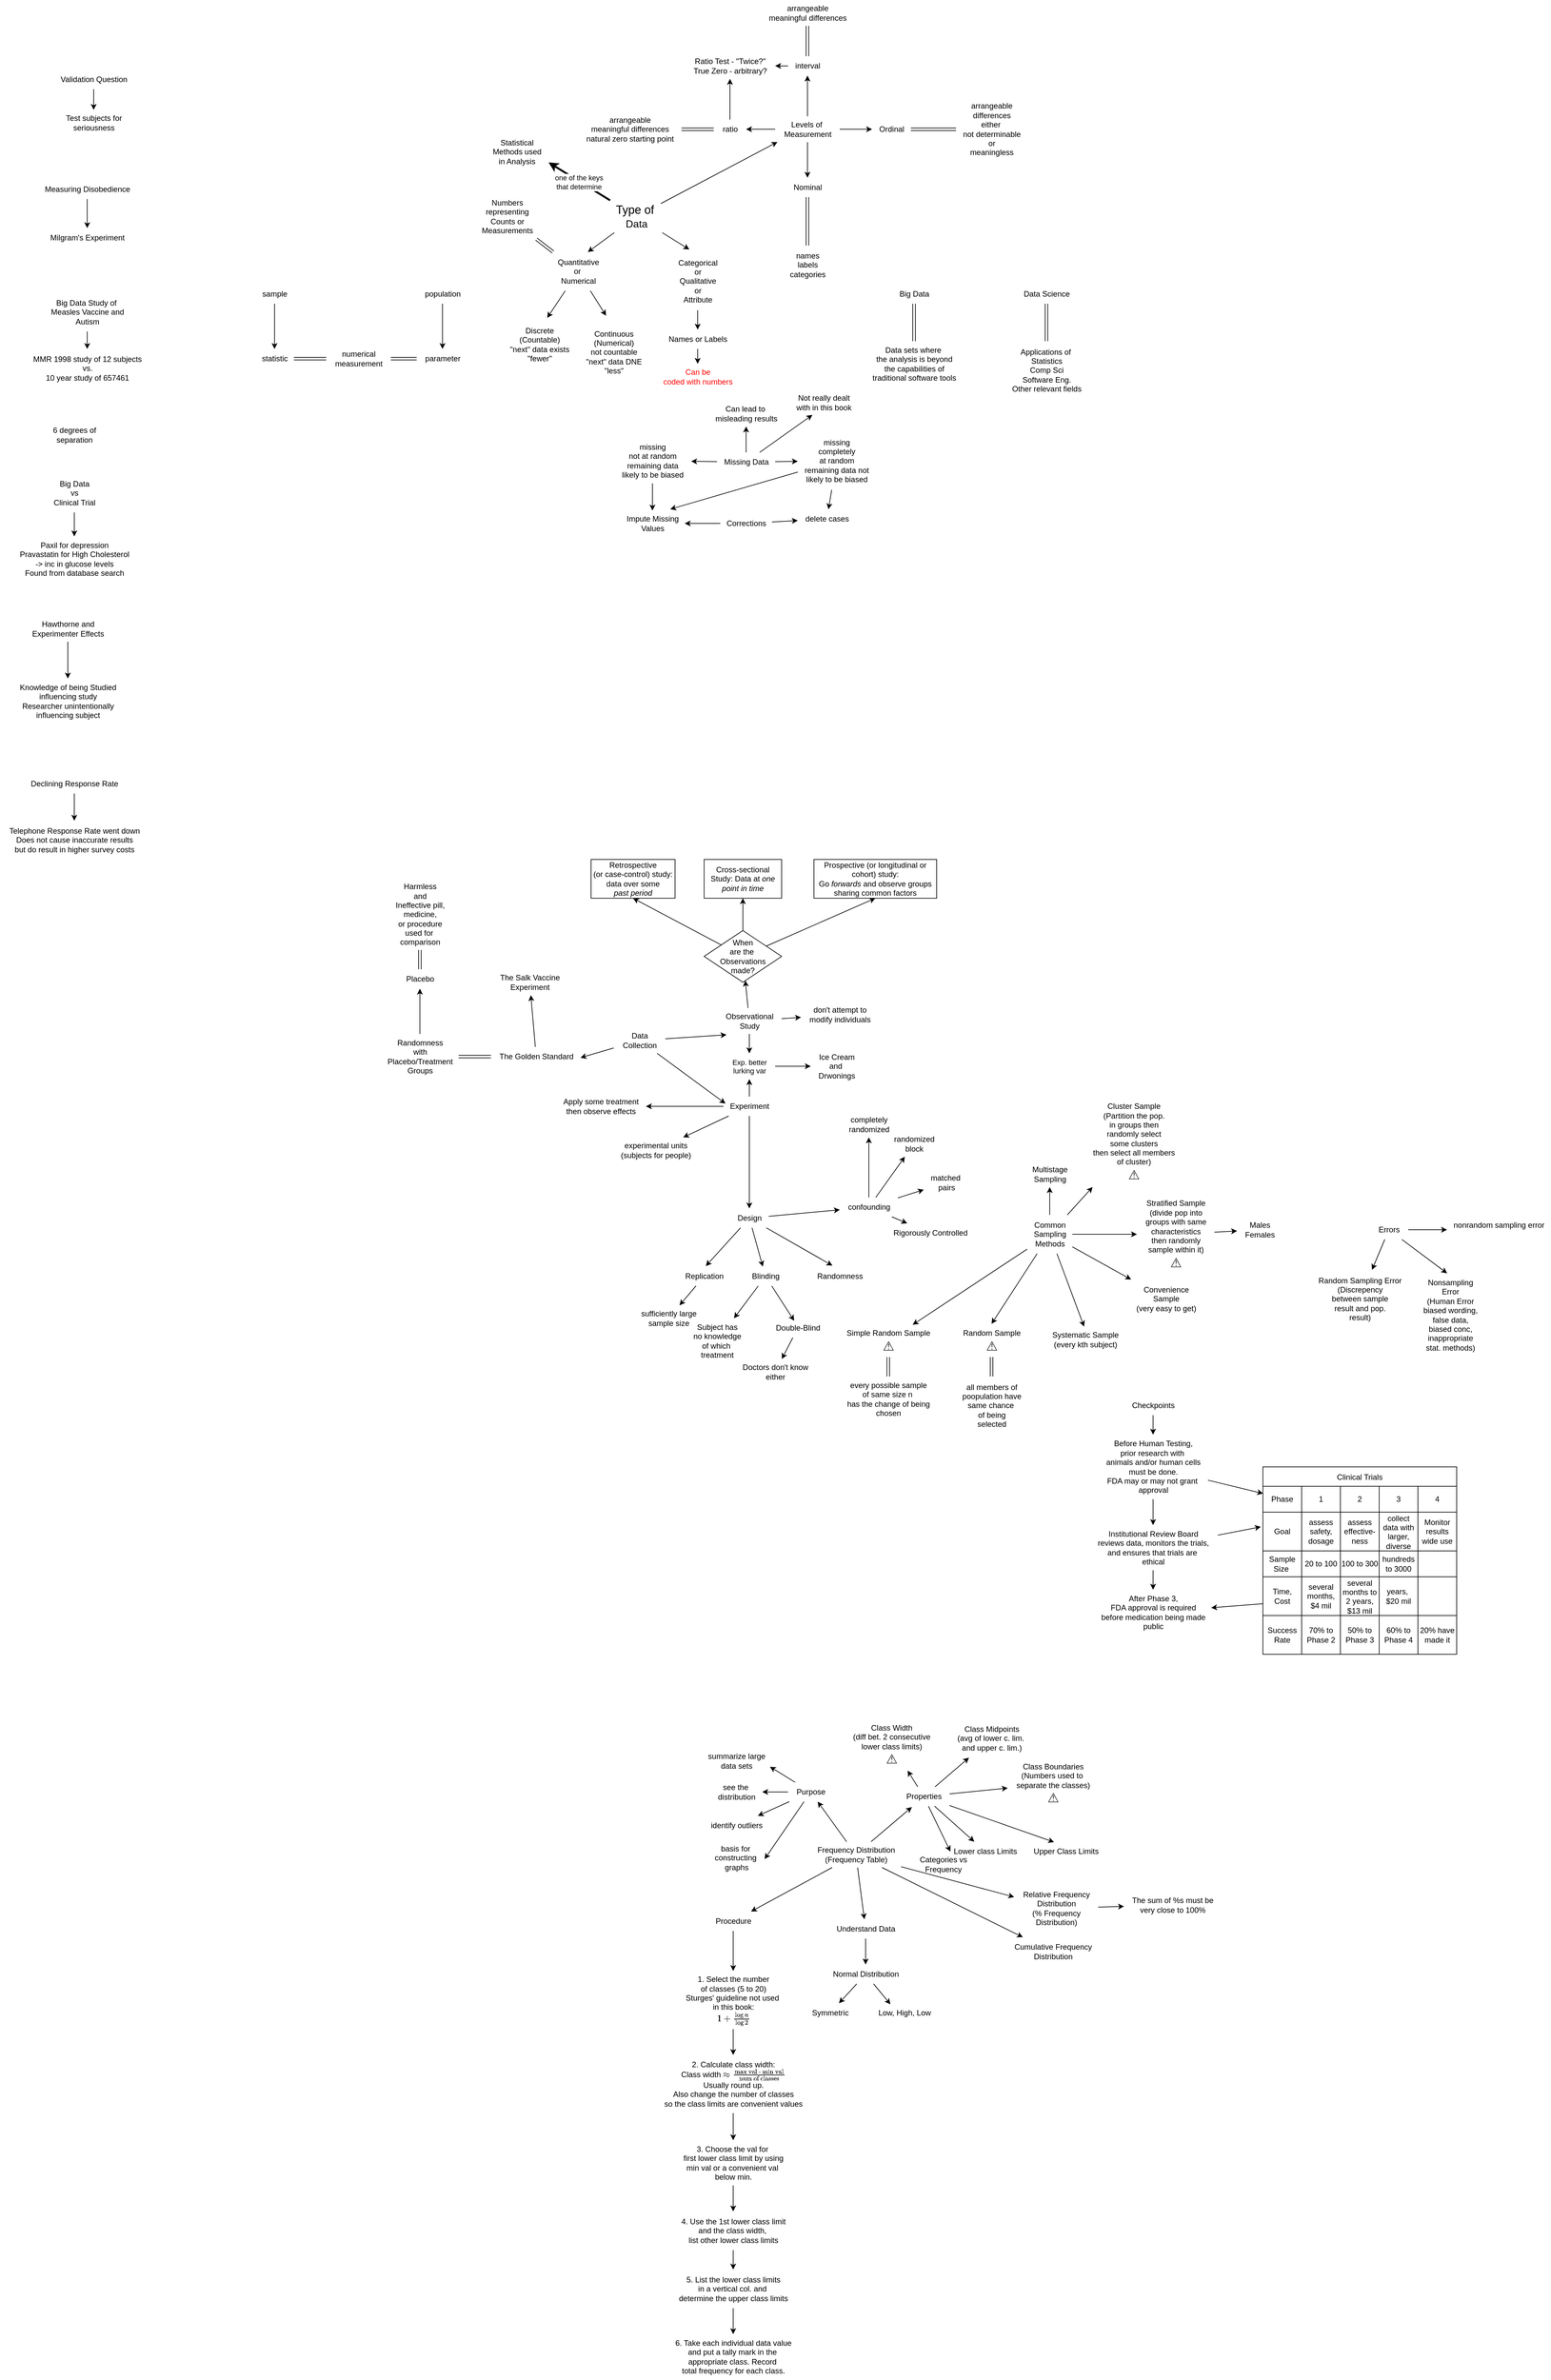 <mxfile version="24.7.5">
  <diagram name="Page-1" id="U8noF85trtSTV92ljQh1">
    <mxGraphModel dx="2601" dy="1869" grid="1" gridSize="10" guides="1" tooltips="1" connect="1" arrows="1" fold="1" page="1" pageScale="1" pageWidth="850" pageHeight="1100" math="1" shadow="0">
      <root>
        <mxCell id="0" />
        <mxCell id="1" parent="0" />
        <mxCell id="1CKEVuWMB60yqOg6PnPK-10" value="" style="edgeStyle=orthogonalEdgeStyle;rounded=0;orthogonalLoop=1;jettySize=auto;html=1;" parent="1" source="1CKEVuWMB60yqOg6PnPK-1" target="1CKEVuWMB60yqOg6PnPK-3" edge="1">
          <mxGeometry relative="1" as="geometry" />
        </mxCell>
        <mxCell id="1CKEVuWMB60yqOg6PnPK-1" value="sample" style="text;html=1;align=center;verticalAlign=middle;resizable=0;points=[];autosize=1;strokeColor=none;fillColor=none;" parent="1" vertex="1">
          <mxGeometry x="230" y="330" width="60" height="30" as="geometry" />
        </mxCell>
        <mxCell id="1CKEVuWMB60yqOg6PnPK-11" value="" style="edgeStyle=orthogonalEdgeStyle;rounded=0;orthogonalLoop=1;jettySize=auto;html=1;" parent="1" source="1CKEVuWMB60yqOg6PnPK-2" target="1CKEVuWMB60yqOg6PnPK-4" edge="1">
          <mxGeometry relative="1" as="geometry" />
        </mxCell>
        <mxCell id="1CKEVuWMB60yqOg6PnPK-2" value="population" style="text;html=1;align=center;verticalAlign=middle;resizable=0;points=[];autosize=1;strokeColor=none;fillColor=none;" parent="1" vertex="1">
          <mxGeometry x="480" y="330" width="80" height="30" as="geometry" />
        </mxCell>
        <mxCell id="1CKEVuWMB60yqOg6PnPK-8" value="" style="edgeStyle=orthogonalEdgeStyle;shape=link;rounded=0;orthogonalLoop=1;jettySize=auto;html=1;" parent="1" source="1CKEVuWMB60yqOg6PnPK-3" target="1CKEVuWMB60yqOg6PnPK-5" edge="1">
          <mxGeometry relative="1" as="geometry" />
        </mxCell>
        <mxCell id="1CKEVuWMB60yqOg6PnPK-3" value="statistic" style="text;html=1;align=center;verticalAlign=middle;resizable=0;points=[];autosize=1;strokeColor=none;fillColor=none;" parent="1" vertex="1">
          <mxGeometry x="230" y="430" width="60" height="30" as="geometry" />
        </mxCell>
        <mxCell id="1CKEVuWMB60yqOg6PnPK-9" value="" style="edgeStyle=orthogonalEdgeStyle;shape=link;rounded=0;orthogonalLoop=1;jettySize=auto;html=1;" parent="1" source="1CKEVuWMB60yqOg6PnPK-4" target="1CKEVuWMB60yqOg6PnPK-5" edge="1">
          <mxGeometry relative="1" as="geometry" />
        </mxCell>
        <mxCell id="1CKEVuWMB60yqOg6PnPK-4" value="parameter" style="text;html=1;align=center;verticalAlign=middle;resizable=0;points=[];autosize=1;strokeColor=none;fillColor=none;" parent="1" vertex="1">
          <mxGeometry x="480" y="430" width="80" height="30" as="geometry" />
        </mxCell>
        <mxCell id="1CKEVuWMB60yqOg6PnPK-5" value="numerical&lt;div&gt;measurement&lt;/div&gt;" style="text;html=1;align=center;verticalAlign=middle;resizable=0;points=[];autosize=1;strokeColor=none;fillColor=none;" parent="1" vertex="1">
          <mxGeometry x="340" y="425" width="100" height="40" as="geometry" />
        </mxCell>
        <mxCell id="1CKEVuWMB60yqOg6PnPK-23" value="&lt;div&gt;&lt;font style=&quot;font-size: 18px;&quot;&gt;Type of&amp;nbsp;&lt;/font&gt;&lt;/div&gt;&lt;font size=&quot;3&quot;&gt;Data&lt;/font&gt;" style="text;html=1;align=center;verticalAlign=middle;resizable=0;points=[];autosize=1;strokeColor=none;fillColor=none;" parent="1" vertex="1">
          <mxGeometry x="775" y="200" width="90" height="50" as="geometry" />
        </mxCell>
        <mxCell id="1CKEVuWMB60yqOg6PnPK-24" value="Quantitative&lt;div&gt;or&amp;nbsp;&lt;/div&gt;&lt;div&gt;Numerical&lt;/div&gt;" style="text;html=1;align=center;verticalAlign=middle;resizable=0;points=[];autosize=1;strokeColor=none;fillColor=none;" parent="1" vertex="1">
          <mxGeometry x="685" y="280" width="90" height="60" as="geometry" />
        </mxCell>
        <mxCell id="1CKEVuWMB60yqOg6PnPK-158" style="edgeStyle=none;shape=link;rounded=0;orthogonalLoop=1;jettySize=auto;html=1;" parent="1" source="1CKEVuWMB60yqOg6PnPK-25" target="1CKEVuWMB60yqOg6PnPK-24" edge="1">
          <mxGeometry relative="1" as="geometry" />
        </mxCell>
        <mxCell id="1CKEVuWMB60yqOg6PnPK-25" value="Numbers&lt;div&gt;representing&lt;/div&gt;&lt;div&gt;Counts or&lt;/div&gt;&lt;div&gt;Measurements&lt;/div&gt;" style="text;html=1;align=center;verticalAlign=middle;resizable=0;points=[];autosize=1;strokeColor=none;fillColor=none;" parent="1" vertex="1">
          <mxGeometry x="570" y="190" width="100" height="70" as="geometry" />
        </mxCell>
        <mxCell id="1CKEVuWMB60yqOg6PnPK-32" value="" style="edgeStyle=none;rounded=0;orthogonalLoop=1;jettySize=auto;html=1;" parent="1" source="1CKEVuWMB60yqOg6PnPK-26" target="1CKEVuWMB60yqOg6PnPK-31" edge="1">
          <mxGeometry relative="1" as="geometry" />
        </mxCell>
        <mxCell id="1CKEVuWMB60yqOg6PnPK-26" value="Categorical&lt;div&gt;or&lt;/div&gt;&lt;div&gt;Qualitative&lt;/div&gt;&lt;div&gt;or&lt;/div&gt;&lt;div&gt;Attribute&lt;/div&gt;" style="text;html=1;align=center;verticalAlign=middle;resizable=0;points=[];autosize=1;strokeColor=none;fillColor=none;" parent="1" vertex="1">
          <mxGeometry x="875" y="280" width="80" height="90" as="geometry" />
        </mxCell>
        <mxCell id="1CKEVuWMB60yqOg6PnPK-28" style="edgeStyle=none;rounded=0;orthogonalLoop=1;jettySize=auto;html=1;entryX=0.667;entryY=0;entryDx=0;entryDy=0;entryPerimeter=0;" parent="1" source="1CKEVuWMB60yqOg6PnPK-23" target="1CKEVuWMB60yqOg6PnPK-24" edge="1">
          <mxGeometry relative="1" as="geometry" />
        </mxCell>
        <mxCell id="1CKEVuWMB60yqOg6PnPK-29" style="edgeStyle=none;rounded=0;orthogonalLoop=1;jettySize=auto;html=1;entryX=0.338;entryY=-0.044;entryDx=0;entryDy=0;entryPerimeter=0;" parent="1" source="1CKEVuWMB60yqOg6PnPK-23" target="1CKEVuWMB60yqOg6PnPK-26" edge="1">
          <mxGeometry relative="1" as="geometry" />
        </mxCell>
        <mxCell id="1CKEVuWMB60yqOg6PnPK-34" value="" style="edgeStyle=none;rounded=0;orthogonalLoop=1;jettySize=auto;html=1;" parent="1" source="1CKEVuWMB60yqOg6PnPK-31" target="1CKEVuWMB60yqOg6PnPK-33" edge="1">
          <mxGeometry relative="1" as="geometry" />
        </mxCell>
        <mxCell id="1CKEVuWMB60yqOg6PnPK-31" value="Names or Labels" style="text;html=1;align=center;verticalAlign=middle;resizable=0;points=[];autosize=1;strokeColor=none;fillColor=none;" parent="1" vertex="1">
          <mxGeometry x="860" y="400" width="110" height="30" as="geometry" />
        </mxCell>
        <mxCell id="1CKEVuWMB60yqOg6PnPK-33" value="&lt;font color=&quot;#ff0505&quot;&gt;Can be&lt;/font&gt;&lt;div&gt;&lt;font color=&quot;#ff0505&quot;&gt;coded with numbers&lt;/font&gt;&lt;/div&gt;" style="text;html=1;align=center;verticalAlign=middle;resizable=0;points=[];autosize=1;strokeColor=none;fillColor=none;" parent="1" vertex="1">
          <mxGeometry x="850" y="453" width="130" height="40" as="geometry" />
        </mxCell>
        <mxCell id="1CKEVuWMB60yqOg6PnPK-159" value="Discrete&lt;div&gt;(Countable)&lt;/div&gt;&lt;div&gt;&quot;next&quot; data exists&lt;/div&gt;&lt;div&gt;&quot;fewer&quot;&lt;/div&gt;" style="text;html=1;align=center;verticalAlign=middle;resizable=0;points=[];autosize=1;strokeColor=none;fillColor=none;" parent="1" vertex="1">
          <mxGeometry x="610" y="388" width="120" height="70" as="geometry" />
        </mxCell>
        <mxCell id="1CKEVuWMB60yqOg6PnPK-160" value="Continuous&lt;div&gt;(Numerical)&lt;/div&gt;&lt;div&gt;not countable&lt;/div&gt;&lt;div&gt;&quot;next&quot; data DNE&lt;/div&gt;&lt;div&gt;&quot;less&quot;&lt;/div&gt;" style="text;html=1;align=center;verticalAlign=middle;resizable=0;points=[];autosize=1;strokeColor=none;fillColor=none;" parent="1" vertex="1">
          <mxGeometry x="730" y="390" width="110" height="90" as="geometry" />
        </mxCell>
        <mxCell id="1CKEVuWMB60yqOg6PnPK-161" style="edgeStyle=none;rounded=0;orthogonalLoop=1;jettySize=auto;html=1;entryX=0.601;entryY=-0.088;entryDx=0;entryDy=0;entryPerimeter=0;" parent="1" source="1CKEVuWMB60yqOg6PnPK-24" target="1CKEVuWMB60yqOg6PnPK-159" edge="1">
          <mxGeometry relative="1" as="geometry" />
        </mxCell>
        <mxCell id="1CKEVuWMB60yqOg6PnPK-162" style="edgeStyle=none;rounded=0;orthogonalLoop=1;jettySize=auto;html=1;entryX=0.393;entryY=-0.127;entryDx=0;entryDy=0;entryPerimeter=0;" parent="1" source="1CKEVuWMB60yqOg6PnPK-24" target="1CKEVuWMB60yqOg6PnPK-160" edge="1">
          <mxGeometry relative="1" as="geometry" />
        </mxCell>
        <mxCell id="1CKEVuWMB60yqOg6PnPK-202" value="" style="edgeStyle=none;rounded=0;orthogonalLoop=1;jettySize=auto;html=1;shape=link;" parent="1" source="1CKEVuWMB60yqOg6PnPK-203" target="1CKEVuWMB60yqOg6PnPK-204" edge="1">
          <mxGeometry relative="1" as="geometry" />
        </mxCell>
        <mxCell id="1CKEVuWMB60yqOg6PnPK-203" value="Big Data" style="text;html=1;align=center;verticalAlign=middle;resizable=0;points=[];autosize=1;strokeColor=none;fillColor=none;" parent="1" vertex="1">
          <mxGeometry x="1215" y="330" width="70" height="30" as="geometry" />
        </mxCell>
        <mxCell id="1CKEVuWMB60yqOg6PnPK-204" value="Data sets where&amp;nbsp;&lt;div&gt;the analysis is beyond&lt;/div&gt;&lt;div&gt;the capabilities of&lt;/div&gt;&lt;div&gt;traditional software tools&lt;/div&gt;" style="text;html=1;align=center;verticalAlign=middle;resizable=0;points=[];autosize=1;strokeColor=none;fillColor=none;" parent="1" vertex="1">
          <mxGeometry x="1175" y="418" width="150" height="70" as="geometry" />
        </mxCell>
        <mxCell id="1CKEVuWMB60yqOg6PnPK-205" value="" style="edgeStyle=none;rounded=0;orthogonalLoop=1;jettySize=auto;html=1;shape=link;" parent="1" source="1CKEVuWMB60yqOg6PnPK-206" target="1CKEVuWMB60yqOg6PnPK-207" edge="1">
          <mxGeometry relative="1" as="geometry" />
        </mxCell>
        <mxCell id="1CKEVuWMB60yqOg6PnPK-206" value="Data Science" style="text;html=1;align=center;verticalAlign=middle;resizable=0;points=[];autosize=1;strokeColor=none;fillColor=none;" parent="1" vertex="1">
          <mxGeometry x="1410" y="330" width="90" height="30" as="geometry" />
        </mxCell>
        <mxCell id="1CKEVuWMB60yqOg6PnPK-207" value="Applications of&amp;nbsp;&lt;div&gt;Statistics&lt;/div&gt;&lt;div&gt;Comp Sci&lt;/div&gt;&lt;div&gt;Software Eng.&lt;/div&gt;&lt;div&gt;Other relevant fields&lt;/div&gt;" style="text;html=1;align=center;verticalAlign=middle;resizable=0;points=[];autosize=1;strokeColor=none;fillColor=none;" parent="1" vertex="1">
          <mxGeometry x="1390" y="418" width="130" height="90" as="geometry" />
        </mxCell>
        <mxCell id="1CKEVuWMB60yqOg6PnPK-208" value="" style="edgeStyle=none;rounded=0;orthogonalLoop=1;jettySize=auto;html=1;" parent="1" source="1CKEVuWMB60yqOg6PnPK-212" edge="1">
          <mxGeometry relative="1" as="geometry">
            <mxPoint x="1085" y="165" as="targetPoint" />
          </mxGeometry>
        </mxCell>
        <mxCell id="1CKEVuWMB60yqOg6PnPK-209" value="" style="edgeStyle=none;rounded=0;orthogonalLoop=1;jettySize=auto;html=1;" parent="1" source="1CKEVuWMB60yqOg6PnPK-212" target="1CKEVuWMB60yqOg6PnPK-213" edge="1">
          <mxGeometry relative="1" as="geometry" />
        </mxCell>
        <mxCell id="1CKEVuWMB60yqOg6PnPK-210" value="" style="edgeStyle=none;rounded=0;orthogonalLoop=1;jettySize=auto;html=1;" parent="1" source="1CKEVuWMB60yqOg6PnPK-212" target="1CKEVuWMB60yqOg6PnPK-218" edge="1">
          <mxGeometry relative="1" as="geometry" />
        </mxCell>
        <mxCell id="1CKEVuWMB60yqOg6PnPK-211" value="" style="edgeStyle=none;rounded=0;orthogonalLoop=1;jettySize=auto;html=1;" parent="1" source="1CKEVuWMB60yqOg6PnPK-212" target="1CKEVuWMB60yqOg6PnPK-222" edge="1">
          <mxGeometry relative="1" as="geometry" />
        </mxCell>
        <mxCell id="1CKEVuWMB60yqOg6PnPK-212" value="Levels of&amp;nbsp;&lt;div&gt;Measurement&lt;/div&gt;" style="text;html=1;align=center;verticalAlign=middle;resizable=0;points=[];autosize=1;strokeColor=none;fillColor=none;" parent="1" vertex="1">
          <mxGeometry x="1035" y="70" width="100" height="40" as="geometry" />
        </mxCell>
        <mxCell id="1CKEVuWMB60yqOg6PnPK-213" value="Ordinal" style="text;html=1;align=center;verticalAlign=middle;resizable=0;points=[];autosize=1;strokeColor=none;fillColor=none;" parent="1" vertex="1">
          <mxGeometry x="1185" y="75" width="60" height="30" as="geometry" />
        </mxCell>
        <mxCell id="1CKEVuWMB60yqOg6PnPK-214" value="" style="edgeStyle=none;rounded=0;orthogonalLoop=1;jettySize=auto;html=1;shape=link;" parent="1" source="1CKEVuWMB60yqOg6PnPK-215" target="1CKEVuWMB60yqOg6PnPK-213" edge="1">
          <mxGeometry relative="1" as="geometry" />
        </mxCell>
        <mxCell id="1CKEVuWMB60yqOg6PnPK-215" value="arrangeable&lt;div&gt;differences&lt;/div&gt;&lt;div&gt;either&amp;nbsp;&lt;/div&gt;&lt;div&gt;not determinable&lt;/div&gt;&lt;div&gt;or&lt;/div&gt;&lt;div&gt;meaningless&lt;/div&gt;" style="text;html=1;align=center;verticalAlign=middle;resizable=0;points=[];autosize=1;strokeColor=none;fillColor=none;" parent="1" vertex="1">
          <mxGeometry x="1315" y="40" width="110" height="100" as="geometry" />
        </mxCell>
        <mxCell id="1CKEVuWMB60yqOg6PnPK-216" value="" style="edgeStyle=none;rounded=0;orthogonalLoop=1;jettySize=auto;html=1;shape=link;" parent="1" source="1CKEVuWMB60yqOg6PnPK-218" target="1CKEVuWMB60yqOg6PnPK-219" edge="1">
          <mxGeometry relative="1" as="geometry" />
        </mxCell>
        <mxCell id="1CKEVuWMB60yqOg6PnPK-217" value="" style="edgeStyle=none;rounded=0;orthogonalLoop=1;jettySize=auto;html=1;" parent="1" source="1CKEVuWMB60yqOg6PnPK-218" target="1CKEVuWMB60yqOg6PnPK-224" edge="1">
          <mxGeometry relative="1" as="geometry" />
        </mxCell>
        <mxCell id="1CKEVuWMB60yqOg6PnPK-218" value="interval" style="text;html=1;align=center;verticalAlign=middle;resizable=0;points=[];autosize=1;strokeColor=none;fillColor=none;" parent="1" vertex="1">
          <mxGeometry x="1055" y="-23" width="60" height="30" as="geometry" />
        </mxCell>
        <mxCell id="1CKEVuWMB60yqOg6PnPK-219" value="arrangeable&lt;div&gt;meaningful differences&lt;/div&gt;" style="text;html=1;align=center;verticalAlign=middle;resizable=0;points=[];autosize=1;strokeColor=none;fillColor=none;" parent="1" vertex="1">
          <mxGeometry x="1015" y="-110" width="140" height="40" as="geometry" />
        </mxCell>
        <mxCell id="1CKEVuWMB60yqOg6PnPK-220" value="" style="edgeStyle=none;rounded=0;orthogonalLoop=1;jettySize=auto;html=1;shape=link;" parent="1" source="1CKEVuWMB60yqOg6PnPK-222" target="1CKEVuWMB60yqOg6PnPK-223" edge="1">
          <mxGeometry relative="1" as="geometry" />
        </mxCell>
        <mxCell id="1CKEVuWMB60yqOg6PnPK-221" value="" style="edgeStyle=none;rounded=0;orthogonalLoop=1;jettySize=auto;html=1;" parent="1" source="1CKEVuWMB60yqOg6PnPK-222" target="1CKEVuWMB60yqOg6PnPK-224" edge="1">
          <mxGeometry relative="1" as="geometry" />
        </mxCell>
        <mxCell id="1CKEVuWMB60yqOg6PnPK-222" value="ratio" style="text;html=1;align=center;verticalAlign=middle;resizable=0;points=[];autosize=1;strokeColor=none;fillColor=none;" parent="1" vertex="1">
          <mxGeometry x="940" y="75" width="50" height="30" as="geometry" />
        </mxCell>
        <mxCell id="1CKEVuWMB60yqOg6PnPK-223" value="arrangeable&lt;div&gt;meaningful differences&lt;/div&gt;&lt;div&gt;natural zero starting point&lt;/div&gt;" style="text;html=1;align=center;verticalAlign=middle;resizable=0;points=[];autosize=1;strokeColor=none;fillColor=none;" parent="1" vertex="1">
          <mxGeometry x="730" y="60" width="160" height="60" as="geometry" />
        </mxCell>
        <mxCell id="1CKEVuWMB60yqOg6PnPK-224" value="Ratio Test - &quot;Twice?&quot;&lt;div&gt;True Zero - arbitrary?&lt;/div&gt;" style="text;html=1;align=center;verticalAlign=middle;resizable=0;points=[];autosize=1;strokeColor=none;fillColor=none;" parent="1" vertex="1">
          <mxGeometry x="895" y="-28" width="140" height="40" as="geometry" />
        </mxCell>
        <mxCell id="1CKEVuWMB60yqOg6PnPK-225" value="" style="edgeStyle=none;rounded=0;orthogonalLoop=1;jettySize=auto;html=1;shape=link;" parent="1" source="1CKEVuWMB60yqOg6PnPK-226" edge="1">
          <mxGeometry relative="1" as="geometry">
            <mxPoint x="1085" y="270" as="targetPoint" />
          </mxGeometry>
        </mxCell>
        <mxCell id="1CKEVuWMB60yqOg6PnPK-226" value="Nominal" style="text;html=1;align=center;verticalAlign=middle;resizable=0;points=[];autosize=1;strokeColor=none;fillColor=none;" parent="1" vertex="1">
          <mxGeometry x="1050" y="165" width="70" height="30" as="geometry" />
        </mxCell>
        <mxCell id="1CKEVuWMB60yqOg6PnPK-227" value="names&lt;div&gt;labels&lt;/div&gt;&lt;div&gt;categories&lt;/div&gt;" style="text;html=1;align=center;verticalAlign=middle;resizable=0;points=[];autosize=1;strokeColor=none;fillColor=none;" parent="1" vertex="1">
          <mxGeometry x="1045" y="270" width="80" height="60" as="geometry" />
        </mxCell>
        <mxCell id="1CKEVuWMB60yqOg6PnPK-228" style="edgeStyle=none;rounded=0;orthogonalLoop=1;jettySize=auto;html=1;entryX=0.035;entryY=0.993;entryDx=0;entryDy=0;entryPerimeter=0;" parent="1" edge="1">
          <mxGeometry relative="1" as="geometry">
            <mxPoint x="858" y="205" as="sourcePoint" />
            <mxPoint x="1038.5" y="109.72" as="targetPoint" />
          </mxGeometry>
        </mxCell>
        <mxCell id="1CKEVuWMB60yqOg6PnPK-234" value="" style="edgeStyle=none;rounded=0;orthogonalLoop=1;jettySize=auto;html=1;" parent="1" source="1CKEVuWMB60yqOg6PnPK-232" target="1CKEVuWMB60yqOg6PnPK-233" edge="1">
          <mxGeometry relative="1" as="geometry" />
        </mxCell>
        <mxCell id="1CKEVuWMB60yqOg6PnPK-236" value="" style="edgeStyle=none;rounded=0;orthogonalLoop=1;jettySize=auto;html=1;" parent="1" source="1CKEVuWMB60yqOg6PnPK-232" target="1CKEVuWMB60yqOg6PnPK-235" edge="1">
          <mxGeometry relative="1" as="geometry" />
        </mxCell>
        <mxCell id="1CKEVuWMB60yqOg6PnPK-238" value="" style="edgeStyle=none;rounded=0;orthogonalLoop=1;jettySize=auto;html=1;" parent="1" source="1CKEVuWMB60yqOg6PnPK-232" target="1CKEVuWMB60yqOg6PnPK-237" edge="1">
          <mxGeometry relative="1" as="geometry" />
        </mxCell>
        <mxCell id="1CKEVuWMB60yqOg6PnPK-232" value="Missing Data" style="text;html=1;align=center;verticalAlign=middle;resizable=0;points=[];autosize=1;strokeColor=none;fillColor=none;" parent="1" vertex="1">
          <mxGeometry x="945" y="590" width="90" height="30" as="geometry" />
        </mxCell>
        <mxCell id="1CKEVuWMB60yqOg6PnPK-233" value="Can lead to&amp;nbsp;&lt;div&gt;misleading results&lt;/div&gt;" style="text;html=1;align=center;verticalAlign=middle;resizable=0;points=[];autosize=1;strokeColor=none;fillColor=none;" parent="1" vertex="1">
          <mxGeometry x="930" y="510" width="120" height="40" as="geometry" />
        </mxCell>
        <mxCell id="1CKEVuWMB60yqOg6PnPK-250" value="" style="edgeStyle=none;rounded=0;orthogonalLoop=1;jettySize=auto;html=1;" parent="1" source="1CKEVuWMB60yqOg6PnPK-235" target="1CKEVuWMB60yqOg6PnPK-248" edge="1">
          <mxGeometry relative="1" as="geometry" />
        </mxCell>
        <mxCell id="1CKEVuWMB60yqOg6PnPK-235" value="missing&lt;div&gt;completely&lt;/div&gt;&lt;div&gt;at random&lt;/div&gt;&lt;div&gt;remaining data not&lt;/div&gt;&lt;div&gt;likely to be biased&lt;/div&gt;" style="text;html=1;align=center;verticalAlign=middle;resizable=0;points=[];autosize=1;strokeColor=none;fillColor=none;" parent="1" vertex="1">
          <mxGeometry x="1070" y="558" width="120" height="90" as="geometry" />
        </mxCell>
        <mxCell id="1CKEVuWMB60yqOg6PnPK-254" value="" style="edgeStyle=none;rounded=0;orthogonalLoop=1;jettySize=auto;html=1;" parent="1" source="1CKEVuWMB60yqOg6PnPK-237" target="1CKEVuWMB60yqOg6PnPK-251" edge="1">
          <mxGeometry relative="1" as="geometry" />
        </mxCell>
        <mxCell id="1CKEVuWMB60yqOg6PnPK-237" value="missing&lt;div&gt;not at random&lt;/div&gt;&lt;div&gt;&lt;div&gt;remaining data&lt;/div&gt;&lt;div&gt;likely to be biased&lt;/div&gt;&lt;/div&gt;" style="text;html=1;align=center;verticalAlign=middle;resizable=0;points=[];autosize=1;strokeColor=none;fillColor=none;" parent="1" vertex="1">
          <mxGeometry x="785" y="568" width="120" height="70" as="geometry" />
        </mxCell>
        <mxCell id="1CKEVuWMB60yqOg6PnPK-249" value="" style="edgeStyle=none;rounded=0;orthogonalLoop=1;jettySize=auto;html=1;" parent="1" source="1CKEVuWMB60yqOg6PnPK-247" target="1CKEVuWMB60yqOg6PnPK-248" edge="1">
          <mxGeometry relative="1" as="geometry" />
        </mxCell>
        <mxCell id="1CKEVuWMB60yqOg6PnPK-252" value="" style="edgeStyle=none;rounded=0;orthogonalLoop=1;jettySize=auto;html=1;" parent="1" source="1CKEVuWMB60yqOg6PnPK-247" target="1CKEVuWMB60yqOg6PnPK-251" edge="1">
          <mxGeometry relative="1" as="geometry" />
        </mxCell>
        <mxCell id="1CKEVuWMB60yqOg6PnPK-247" value="Corrections" style="text;html=1;align=center;verticalAlign=middle;resizable=0;points=[];autosize=1;strokeColor=none;fillColor=none;" parent="1" vertex="1">
          <mxGeometry x="950" y="685" width="80" height="30" as="geometry" />
        </mxCell>
        <mxCell id="1CKEVuWMB60yqOg6PnPK-248" value="delete cases" style="text;html=1;align=center;verticalAlign=middle;resizable=0;points=[];autosize=1;strokeColor=none;fillColor=none;" parent="1" vertex="1">
          <mxGeometry x="1070" y="678" width="90" height="30" as="geometry" />
        </mxCell>
        <mxCell id="1CKEVuWMB60yqOg6PnPK-251" value="Impute Missing&lt;div&gt;Values&lt;/div&gt;" style="text;html=1;align=center;verticalAlign=middle;resizable=0;points=[];autosize=1;strokeColor=none;fillColor=none;" parent="1" vertex="1">
          <mxGeometry x="795" y="680" width="100" height="40" as="geometry" />
        </mxCell>
        <mxCell id="1CKEVuWMB60yqOg6PnPK-253" style="edgeStyle=none;rounded=0;orthogonalLoop=1;jettySize=auto;html=1;entryX=0.776;entryY=-0.051;entryDx=0;entryDy=0;entryPerimeter=0;" parent="1" source="1CKEVuWMB60yqOg6PnPK-235" target="1CKEVuWMB60yqOg6PnPK-251" edge="1">
          <mxGeometry relative="1" as="geometry" />
        </mxCell>
        <mxCell id="1CKEVuWMB60yqOg6PnPK-259" value="Statistical&lt;div&gt;Methods used&lt;/div&gt;&lt;div&gt;in Analysis&lt;/div&gt;" style="text;html=1;align=center;verticalAlign=middle;resizable=0;points=[];autosize=1;strokeColor=none;fillColor=none;" parent="1" vertex="1">
          <mxGeometry x="585" y="95" width="100" height="60" as="geometry" />
        </mxCell>
        <mxCell id="1CKEVuWMB60yqOg6PnPK-260" style="edgeStyle=none;rounded=0;orthogonalLoop=1;jettySize=auto;html=1;entryX=0.992;entryY=0.772;entryDx=0;entryDy=0;entryPerimeter=0;strokeWidth=3;" parent="1" source="1CKEVuWMB60yqOg6PnPK-23" target="1CKEVuWMB60yqOg6PnPK-259" edge="1">
          <mxGeometry relative="1" as="geometry" />
        </mxCell>
        <mxCell id="1CKEVuWMB60yqOg6PnPK-261" value="one of the keys&lt;div&gt;that determine&lt;/div&gt;" style="edgeLabel;html=1;align=center;verticalAlign=middle;resizable=0;points=[];" parent="1CKEVuWMB60yqOg6PnPK-260" vertex="1" connectable="0">
          <mxGeometry x="-0.0" y="1" relative="1" as="geometry">
            <mxPoint as="offset" />
          </mxGeometry>
        </mxCell>
        <mxCell id="1CKEVuWMB60yqOg6PnPK-262" value="Not really dealt&lt;div&gt;with in this book&lt;/div&gt;" style="text;html=1;align=center;verticalAlign=middle;resizable=0;points=[];autosize=1;strokeColor=none;fillColor=none;" parent="1" vertex="1">
          <mxGeometry x="1055" y="493" width="110" height="40" as="geometry" />
        </mxCell>
        <mxCell id="1CKEVuWMB60yqOg6PnPK-263" style="edgeStyle=none;rounded=0;orthogonalLoop=1;jettySize=auto;html=1;entryX=0.342;entryY=0.976;entryDx=0;entryDy=0;entryPerimeter=0;" parent="1" source="1CKEVuWMB60yqOg6PnPK-232" target="1CKEVuWMB60yqOg6PnPK-262" edge="1">
          <mxGeometry relative="1" as="geometry" />
        </mxCell>
        <mxCell id="zY1wtbrzeJUABmeM0ndr-1" value="Data&lt;div&gt;Collection&lt;/div&gt;" style="text;html=1;align=center;verticalAlign=middle;resizable=0;points=[];autosize=1;strokeColor=none;fillColor=none;" vertex="1" parent="1">
          <mxGeometry x="785" y="1480" width="80" height="40" as="geometry" />
        </mxCell>
        <mxCell id="zY1wtbrzeJUABmeM0ndr-2" value="" style="edgeStyle=none;rounded=0;orthogonalLoop=1;jettySize=auto;html=1;shape=link;" edge="1" parent="1" source="zY1wtbrzeJUABmeM0ndr-4" target="zY1wtbrzeJUABmeM0ndr-6">
          <mxGeometry relative="1" as="geometry" />
        </mxCell>
        <mxCell id="zY1wtbrzeJUABmeM0ndr-3" value="" style="edgeStyle=none;rounded=0;orthogonalLoop=1;jettySize=auto;html=1;" edge="1" parent="1" source="zY1wtbrzeJUABmeM0ndr-4" target="zY1wtbrzeJUABmeM0ndr-10">
          <mxGeometry relative="1" as="geometry" />
        </mxCell>
        <mxCell id="zY1wtbrzeJUABmeM0ndr-4" value="The Golden Standard" style="text;html=1;align=center;verticalAlign=middle;resizable=0;points=[];autosize=1;strokeColor=none;fillColor=none;" vertex="1" parent="1">
          <mxGeometry x="595" y="1510" width="140" height="30" as="geometry" />
        </mxCell>
        <mxCell id="zY1wtbrzeJUABmeM0ndr-5" value="" style="edgeStyle=none;rounded=0;orthogonalLoop=1;jettySize=auto;html=1;" edge="1" parent="1" source="zY1wtbrzeJUABmeM0ndr-6" target="zY1wtbrzeJUABmeM0ndr-8">
          <mxGeometry relative="1" as="geometry" />
        </mxCell>
        <mxCell id="zY1wtbrzeJUABmeM0ndr-6" value="Randomness&lt;div&gt;with&lt;/div&gt;&lt;div&gt;Placebo/Treatment&lt;/div&gt;&lt;div&gt;Groups&lt;/div&gt;" style="text;html=1;align=center;verticalAlign=middle;resizable=0;points=[];autosize=1;strokeColor=none;fillColor=none;" vertex="1" parent="1">
          <mxGeometry x="425" y="1490" width="120" height="70" as="geometry" />
        </mxCell>
        <mxCell id="zY1wtbrzeJUABmeM0ndr-7" value="" style="edgeStyle=none;rounded=0;orthogonalLoop=1;jettySize=auto;html=1;shape=link;" edge="1" parent="1" source="zY1wtbrzeJUABmeM0ndr-8" target="zY1wtbrzeJUABmeM0ndr-9">
          <mxGeometry relative="1" as="geometry" />
        </mxCell>
        <mxCell id="zY1wtbrzeJUABmeM0ndr-8" value="Placebo" style="text;html=1;align=center;verticalAlign=middle;resizable=0;points=[];autosize=1;strokeColor=none;fillColor=none;" vertex="1" parent="1">
          <mxGeometry x="450" y="1390" width="70" height="30" as="geometry" />
        </mxCell>
        <mxCell id="zY1wtbrzeJUABmeM0ndr-9" value="Harmless&lt;div&gt;and&lt;/div&gt;&lt;div&gt;Ineffective pill,&lt;/div&gt;&lt;div&gt;medicine,&lt;/div&gt;&lt;div&gt;or procedure&lt;/div&gt;&lt;div&gt;used for&amp;nbsp;&lt;/div&gt;&lt;div&gt;comparison&lt;/div&gt;" style="text;html=1;align=center;verticalAlign=middle;resizable=0;points=[];autosize=1;strokeColor=none;fillColor=none;" vertex="1" parent="1">
          <mxGeometry x="435" y="1250" width="100" height="110" as="geometry" />
        </mxCell>
        <mxCell id="zY1wtbrzeJUABmeM0ndr-10" value="The Salk Vaccine&lt;div&gt;Experiment&lt;/div&gt;" style="text;html=1;align=center;verticalAlign=middle;resizable=0;points=[];autosize=1;strokeColor=none;fillColor=none;" vertex="1" parent="1">
          <mxGeometry x="595" y="1390" width="120" height="40" as="geometry" />
        </mxCell>
        <mxCell id="zY1wtbrzeJUABmeM0ndr-11" value="" style="edgeStyle=none;rounded=0;orthogonalLoop=1;jettySize=auto;html=1;" edge="1" parent="1" source="zY1wtbrzeJUABmeM0ndr-15" target="zY1wtbrzeJUABmeM0ndr-22">
          <mxGeometry relative="1" as="geometry" />
        </mxCell>
        <mxCell id="zY1wtbrzeJUABmeM0ndr-12" value="" style="edgeStyle=none;rounded=0;orthogonalLoop=1;jettySize=auto;html=1;" edge="1" parent="1" source="zY1wtbrzeJUABmeM0ndr-15" target="zY1wtbrzeJUABmeM0ndr-23">
          <mxGeometry relative="1" as="geometry" />
        </mxCell>
        <mxCell id="zY1wtbrzeJUABmeM0ndr-13" value="" style="edgeStyle=none;rounded=0;orthogonalLoop=1;jettySize=auto;html=1;" edge="1" parent="1" source="zY1wtbrzeJUABmeM0ndr-15" target="zY1wtbrzeJUABmeM0ndr-27">
          <mxGeometry relative="1" as="geometry" />
        </mxCell>
        <mxCell id="zY1wtbrzeJUABmeM0ndr-14" value="" style="edgeStyle=none;rounded=0;orthogonalLoop=1;jettySize=auto;html=1;" edge="1" parent="1" source="zY1wtbrzeJUABmeM0ndr-15" target="zY1wtbrzeJUABmeM0ndr-30">
          <mxGeometry relative="1" as="geometry" />
        </mxCell>
        <mxCell id="zY1wtbrzeJUABmeM0ndr-15" value="Experiment" style="text;html=1;align=center;verticalAlign=middle;resizable=0;points=[];autosize=1;strokeColor=none;fillColor=none;" vertex="1" parent="1">
          <mxGeometry x="955" y="1587" width="80" height="30" as="geometry" />
        </mxCell>
        <mxCell id="zY1wtbrzeJUABmeM0ndr-16" value="" style="edgeStyle=none;rounded=0;orthogonalLoop=1;jettySize=auto;html=1;" edge="1" parent="1" source="zY1wtbrzeJUABmeM0ndr-19" target="zY1wtbrzeJUABmeM0ndr-24">
          <mxGeometry relative="1" as="geometry" />
        </mxCell>
        <mxCell id="zY1wtbrzeJUABmeM0ndr-17" value="" style="edgeStyle=none;rounded=0;orthogonalLoop=1;jettySize=auto;html=1;" edge="1" parent="1" source="zY1wtbrzeJUABmeM0ndr-19" target="zY1wtbrzeJUABmeM0ndr-27">
          <mxGeometry relative="1" as="geometry" />
        </mxCell>
        <mxCell id="zY1wtbrzeJUABmeM0ndr-18" value="" style="edgeStyle=none;rounded=0;orthogonalLoop=1;jettySize=auto;html=1;" edge="1" parent="1" source="zY1wtbrzeJUABmeM0ndr-19" target="zY1wtbrzeJUABmeM0ndr-68">
          <mxGeometry relative="1" as="geometry" />
        </mxCell>
        <mxCell id="zY1wtbrzeJUABmeM0ndr-19" value="Observational&lt;div&gt;Study&lt;/div&gt;" style="text;html=1;align=center;verticalAlign=middle;resizable=0;points=[];autosize=1;strokeColor=none;fillColor=none;" vertex="1" parent="1">
          <mxGeometry x="945" y="1450" width="100" height="40" as="geometry" />
        </mxCell>
        <mxCell id="zY1wtbrzeJUABmeM0ndr-20" style="edgeStyle=none;rounded=0;orthogonalLoop=1;jettySize=auto;html=1;entryX=0.038;entryY=0.36;entryDx=0;entryDy=0;entryPerimeter=0;" edge="1" parent="1" source="zY1wtbrzeJUABmeM0ndr-1" target="zY1wtbrzeJUABmeM0ndr-15">
          <mxGeometry relative="1" as="geometry" />
        </mxCell>
        <mxCell id="zY1wtbrzeJUABmeM0ndr-21" style="edgeStyle=none;rounded=0;orthogonalLoop=1;jettySize=auto;html=1;entryX=0.146;entryY=1.035;entryDx=0;entryDy=0;entryPerimeter=0;" edge="1" parent="1" source="zY1wtbrzeJUABmeM0ndr-1" target="zY1wtbrzeJUABmeM0ndr-19">
          <mxGeometry relative="1" as="geometry" />
        </mxCell>
        <mxCell id="zY1wtbrzeJUABmeM0ndr-22" value="Apply some treatment&lt;div&gt;then observe effects&lt;/div&gt;" style="text;html=1;align=center;verticalAlign=middle;resizable=0;points=[];autosize=1;strokeColor=none;fillColor=none;" vertex="1" parent="1">
          <mxGeometry x="695" y="1582" width="140" height="40" as="geometry" />
        </mxCell>
        <mxCell id="zY1wtbrzeJUABmeM0ndr-23" value="experimental units&lt;div&gt;(subjects for people)&lt;/div&gt;" style="text;html=1;align=center;verticalAlign=middle;resizable=0;points=[];autosize=1;strokeColor=none;fillColor=none;" vertex="1" parent="1">
          <mxGeometry x="785" y="1650" width="130" height="40" as="geometry" />
        </mxCell>
        <mxCell id="zY1wtbrzeJUABmeM0ndr-24" value="don&#39;t attempt to&lt;div&gt;modify individuals&lt;/div&gt;" style="text;html=1;align=center;verticalAlign=middle;resizable=0;points=[];autosize=1;strokeColor=none;fillColor=none;" vertex="1" parent="1">
          <mxGeometry x="1075" y="1440" width="120" height="40" as="geometry" />
        </mxCell>
        <mxCell id="zY1wtbrzeJUABmeM0ndr-25" value="Ice Cream&lt;div&gt;and&amp;nbsp;&lt;/div&gt;&lt;div&gt;Drwonings&lt;/div&gt;" style="text;html=1;align=center;verticalAlign=middle;resizable=0;points=[];autosize=1;strokeColor=none;fillColor=none;" vertex="1" parent="1">
          <mxGeometry x="1090" y="1510" width="80" height="60" as="geometry" />
        </mxCell>
        <mxCell id="zY1wtbrzeJUABmeM0ndr-26" value="" style="edgeStyle=none;rounded=0;orthogonalLoop=1;jettySize=auto;html=1;" edge="1" parent="1" source="zY1wtbrzeJUABmeM0ndr-27" target="zY1wtbrzeJUABmeM0ndr-25">
          <mxGeometry relative="1" as="geometry" />
        </mxCell>
        <mxCell id="zY1wtbrzeJUABmeM0ndr-27" value="&lt;span style=&quot;font-size: 11px; background-color: rgb(255, 255, 255);&quot;&gt;Exp. better&lt;/span&gt;&lt;div style=&quot;font-size: 11px;&quot;&gt;lurking var&lt;/div&gt;" style="text;html=1;align=center;verticalAlign=middle;resizable=0;points=[];autosize=1;strokeColor=none;fillColor=none;" vertex="1" parent="1">
          <mxGeometry x="955" y="1520" width="80" height="40" as="geometry" />
        </mxCell>
        <mxCell id="zY1wtbrzeJUABmeM0ndr-28" value="" style="edgeStyle=none;rounded=0;orthogonalLoop=1;jettySize=auto;html=1;" edge="1" parent="1" source="zY1wtbrzeJUABmeM0ndr-30" target="zY1wtbrzeJUABmeM0ndr-34">
          <mxGeometry relative="1" as="geometry" />
        </mxCell>
        <mxCell id="zY1wtbrzeJUABmeM0ndr-29" value="" style="edgeStyle=none;rounded=0;orthogonalLoop=1;jettySize=auto;html=1;" edge="1" parent="1" source="zY1wtbrzeJUABmeM0ndr-30" target="zY1wtbrzeJUABmeM0ndr-77">
          <mxGeometry relative="1" as="geometry" />
        </mxCell>
        <mxCell id="zY1wtbrzeJUABmeM0ndr-30" value="Design" style="text;html=1;align=center;verticalAlign=middle;resizable=0;points=[];autosize=1;strokeColor=none;fillColor=none;" vertex="1" parent="1">
          <mxGeometry x="965" y="1760" width="60" height="30" as="geometry" />
        </mxCell>
        <mxCell id="zY1wtbrzeJUABmeM0ndr-31" value="" style="edgeStyle=none;rounded=0;orthogonalLoop=1;jettySize=auto;html=1;" edge="1" parent="1" source="zY1wtbrzeJUABmeM0ndr-32" target="zY1wtbrzeJUABmeM0ndr-38">
          <mxGeometry relative="1" as="geometry" />
        </mxCell>
        <mxCell id="zY1wtbrzeJUABmeM0ndr-32" value="Replication" style="text;html=1;align=center;verticalAlign=middle;resizable=0;points=[];autosize=1;strokeColor=none;fillColor=none;" vertex="1" parent="1">
          <mxGeometry x="885" y="1850" width="80" height="30" as="geometry" />
        </mxCell>
        <mxCell id="zY1wtbrzeJUABmeM0ndr-33" value="" style="edgeStyle=none;rounded=0;orthogonalLoop=1;jettySize=auto;html=1;" edge="1" parent="1" source="zY1wtbrzeJUABmeM0ndr-34" target="zY1wtbrzeJUABmeM0ndr-39">
          <mxGeometry relative="1" as="geometry" />
        </mxCell>
        <mxCell id="zY1wtbrzeJUABmeM0ndr-34" value="Blinding" style="text;html=1;align=center;verticalAlign=middle;resizable=0;points=[];autosize=1;strokeColor=none;fillColor=none;" vertex="1" parent="1">
          <mxGeometry x="985" y="1850" width="70" height="30" as="geometry" />
        </mxCell>
        <mxCell id="zY1wtbrzeJUABmeM0ndr-35" value="Randomness" style="text;html=1;align=center;verticalAlign=middle;resizable=0;points=[];autosize=1;strokeColor=none;fillColor=none;" vertex="1" parent="1">
          <mxGeometry x="1090" y="1850" width="90" height="30" as="geometry" />
        </mxCell>
        <mxCell id="zY1wtbrzeJUABmeM0ndr-36" style="edgeStyle=none;rounded=0;orthogonalLoop=1;jettySize=auto;html=1;entryX=0.533;entryY=-0.027;entryDx=0;entryDy=0;entryPerimeter=0;" edge="1" parent="1" source="zY1wtbrzeJUABmeM0ndr-30" target="zY1wtbrzeJUABmeM0ndr-32">
          <mxGeometry relative="1" as="geometry" />
        </mxCell>
        <mxCell id="zY1wtbrzeJUABmeM0ndr-37" style="edgeStyle=none;rounded=0;orthogonalLoop=1;jettySize=auto;html=1;entryX=0.373;entryY=-0.053;entryDx=0;entryDy=0;entryPerimeter=0;" edge="1" parent="1" source="zY1wtbrzeJUABmeM0ndr-30" target="zY1wtbrzeJUABmeM0ndr-35">
          <mxGeometry relative="1" as="geometry" />
        </mxCell>
        <mxCell id="zY1wtbrzeJUABmeM0ndr-38" value="sufficiently large&lt;div&gt;sample size&lt;/div&gt;" style="text;html=1;align=center;verticalAlign=middle;resizable=0;points=[];autosize=1;strokeColor=none;fillColor=none;" vertex="1" parent="1">
          <mxGeometry x="815" y="1910" width="110" height="40" as="geometry" />
        </mxCell>
        <mxCell id="zY1wtbrzeJUABmeM0ndr-39" value="Subject has&lt;div&gt;no knowledge&lt;/div&gt;&lt;div&gt;of which&amp;nbsp;&lt;/div&gt;&lt;div&gt;treatment&lt;/div&gt;" style="text;html=1;align=center;verticalAlign=middle;resizable=0;points=[];autosize=1;strokeColor=none;fillColor=none;" vertex="1" parent="1">
          <mxGeometry x="895" y="1930" width="100" height="70" as="geometry" />
        </mxCell>
        <mxCell id="zY1wtbrzeJUABmeM0ndr-40" value="" style="edgeStyle=none;rounded=0;orthogonalLoop=1;jettySize=auto;html=1;" edge="1" parent="1" source="zY1wtbrzeJUABmeM0ndr-41" target="zY1wtbrzeJUABmeM0ndr-43">
          <mxGeometry relative="1" as="geometry" />
        </mxCell>
        <mxCell id="zY1wtbrzeJUABmeM0ndr-41" value="Double-Blind" style="text;html=1;align=center;verticalAlign=middle;resizable=0;points=[];autosize=1;strokeColor=none;fillColor=none;" vertex="1" parent="1">
          <mxGeometry x="1025" y="1930" width="90" height="30" as="geometry" />
        </mxCell>
        <mxCell id="zY1wtbrzeJUABmeM0ndr-42" style="edgeStyle=none;rounded=0;orthogonalLoop=1;jettySize=auto;html=1;entryX=0.438;entryY=0.127;entryDx=0;entryDy=0;entryPerimeter=0;" edge="1" parent="1" source="zY1wtbrzeJUABmeM0ndr-34" target="zY1wtbrzeJUABmeM0ndr-41">
          <mxGeometry relative="1" as="geometry" />
        </mxCell>
        <mxCell id="zY1wtbrzeJUABmeM0ndr-43" value="Doctors don&#39;t know&lt;div&gt;either&lt;/div&gt;" style="text;html=1;align=center;verticalAlign=middle;resizable=0;points=[];autosize=1;strokeColor=none;fillColor=none;" vertex="1" parent="1">
          <mxGeometry x="970" y="1993" width="130" height="40" as="geometry" />
        </mxCell>
        <mxCell id="zY1wtbrzeJUABmeM0ndr-44" value="" style="edgeStyle=none;rounded=0;orthogonalLoop=1;jettySize=auto;html=1;shape=link;" edge="1" parent="1" source="zY1wtbrzeJUABmeM0ndr-45" target="zY1wtbrzeJUABmeM0ndr-46">
          <mxGeometry relative="1" as="geometry" />
        </mxCell>
        <mxCell id="zY1wtbrzeJUABmeM0ndr-45" value="Simple Random Sample&lt;div&gt;&lt;span style=&quot;color: rgb(31, 31, 31); font-family: &amp;quot;Google Sans&amp;quot;, Roboto, Arial, sans-serif; font-size: 20px; text-align: left; text-wrap: wrap; background-color: rgb(255, 255, 255);&quot;&gt;⚠&lt;/span&gt;&lt;/div&gt;" style="text;html=1;align=center;verticalAlign=middle;resizable=0;points=[];autosize=1;strokeColor=none;fillColor=none;" vertex="1" parent="1">
          <mxGeometry x="1135" y="1940" width="150" height="50" as="geometry" />
        </mxCell>
        <mxCell id="zY1wtbrzeJUABmeM0ndr-46" value="every possible sample&lt;div&gt;of same size n&amp;nbsp;&lt;/div&gt;&lt;div&gt;has the change of being&lt;/div&gt;&lt;div&gt;chosen&lt;/div&gt;" style="text;html=1;align=center;verticalAlign=middle;resizable=0;points=[];autosize=1;strokeColor=none;fillColor=none;" vertex="1" parent="1">
          <mxGeometry x="1135" y="2020" width="150" height="70" as="geometry" />
        </mxCell>
        <mxCell id="zY1wtbrzeJUABmeM0ndr-47" value="" style="edgeStyle=none;rounded=0;orthogonalLoop=1;jettySize=auto;html=1;shape=link;" edge="1" parent="1" source="zY1wtbrzeJUABmeM0ndr-48" target="zY1wtbrzeJUABmeM0ndr-49">
          <mxGeometry relative="1" as="geometry" />
        </mxCell>
        <mxCell id="zY1wtbrzeJUABmeM0ndr-48" value="Random Sample&lt;div&gt;&lt;span style=&quot;color: rgb(31, 31, 31); font-family: &amp;quot;Google Sans&amp;quot;, Roboto, Arial, sans-serif; font-size: 20px; text-align: left; text-wrap: wrap; background-color: rgb(255, 255, 255);&quot;&gt;⚠&lt;/span&gt;&lt;br&gt;&lt;/div&gt;" style="text;html=1;align=center;verticalAlign=middle;resizable=0;points=[];autosize=1;strokeColor=none;fillColor=none;" vertex="1" parent="1">
          <mxGeometry x="1315" y="1940" width="110" height="50" as="geometry" />
        </mxCell>
        <mxCell id="zY1wtbrzeJUABmeM0ndr-49" value="all members of&lt;div&gt;poopulation have&lt;/div&gt;&lt;div&gt;same chance&amp;nbsp;&lt;/div&gt;&lt;div&gt;of being&lt;/div&gt;&lt;div&gt;selected&lt;/div&gt;" style="text;html=1;align=center;verticalAlign=middle;resizable=0;points=[];autosize=1;strokeColor=none;fillColor=none;" vertex="1" parent="1">
          <mxGeometry x="1315" y="2020" width="110" height="90" as="geometry" />
        </mxCell>
        <mxCell id="zY1wtbrzeJUABmeM0ndr-50" style="edgeStyle=none;rounded=0;orthogonalLoop=1;jettySize=auto;html=1;" edge="1" parent="1" source="zY1wtbrzeJUABmeM0ndr-55" target="zY1wtbrzeJUABmeM0ndr-45">
          <mxGeometry relative="1" as="geometry" />
        </mxCell>
        <mxCell id="zY1wtbrzeJUABmeM0ndr-51" style="edgeStyle=none;rounded=0;orthogonalLoop=1;jettySize=auto;html=1;" edge="1" parent="1" source="zY1wtbrzeJUABmeM0ndr-55" target="zY1wtbrzeJUABmeM0ndr-58">
          <mxGeometry relative="1" as="geometry" />
        </mxCell>
        <mxCell id="zY1wtbrzeJUABmeM0ndr-52" value="" style="edgeStyle=none;rounded=0;orthogonalLoop=1;jettySize=auto;html=1;" edge="1" parent="1" source="zY1wtbrzeJUABmeM0ndr-55" target="zY1wtbrzeJUABmeM0ndr-61">
          <mxGeometry relative="1" as="geometry" />
        </mxCell>
        <mxCell id="zY1wtbrzeJUABmeM0ndr-53" value="" style="edgeStyle=none;rounded=0;orthogonalLoop=1;jettySize=auto;html=1;" edge="1" parent="1" source="zY1wtbrzeJUABmeM0ndr-55" target="zY1wtbrzeJUABmeM0ndr-63">
          <mxGeometry relative="1" as="geometry" />
        </mxCell>
        <mxCell id="zY1wtbrzeJUABmeM0ndr-54" style="edgeStyle=none;rounded=0;orthogonalLoop=1;jettySize=auto;html=1;" edge="1" parent="1" source="zY1wtbrzeJUABmeM0ndr-55" target="zY1wtbrzeJUABmeM0ndr-64">
          <mxGeometry relative="1" as="geometry" />
        </mxCell>
        <mxCell id="zY1wtbrzeJUABmeM0ndr-55" value="Common&lt;div&gt;Sampling&lt;/div&gt;&lt;div&gt;Methods&lt;/div&gt;" style="text;html=1;align=center;verticalAlign=middle;resizable=0;points=[];autosize=1;strokeColor=none;fillColor=none;" vertex="1" parent="1">
          <mxGeometry x="1425" y="1770" width="70" height="60" as="geometry" />
        </mxCell>
        <mxCell id="zY1wtbrzeJUABmeM0ndr-56" style="edgeStyle=none;rounded=0;orthogonalLoop=1;jettySize=auto;html=1;entryX=0.5;entryY=-0.027;entryDx=0;entryDy=0;entryPerimeter=0;" edge="1" parent="1" source="zY1wtbrzeJUABmeM0ndr-55" target="zY1wtbrzeJUABmeM0ndr-48">
          <mxGeometry relative="1" as="geometry" />
        </mxCell>
        <mxCell id="zY1wtbrzeJUABmeM0ndr-57" value="Systematic Sample&lt;div&gt;(every kth subject)&lt;/div&gt;" style="text;html=1;align=center;verticalAlign=middle;resizable=0;points=[];autosize=1;strokeColor=none;fillColor=none;" vertex="1" parent="1">
          <mxGeometry x="1450" y="1943" width="130" height="40" as="geometry" />
        </mxCell>
        <mxCell id="zY1wtbrzeJUABmeM0ndr-58" value="Convenience&lt;div&gt;Sample&lt;/div&gt;&lt;div&gt;(very easy to get)&lt;/div&gt;" style="text;html=1;align=center;verticalAlign=middle;resizable=0;points=[];autosize=1;strokeColor=none;fillColor=none;" vertex="1" parent="1">
          <mxGeometry x="1580" y="1870" width="120" height="60" as="geometry" />
        </mxCell>
        <mxCell id="zY1wtbrzeJUABmeM0ndr-59" style="edgeStyle=none;rounded=0;orthogonalLoop=1;jettySize=auto;html=1;entryX=0.486;entryY=-0.005;entryDx=0;entryDy=0;entryPerimeter=0;" edge="1" parent="1" source="zY1wtbrzeJUABmeM0ndr-55" target="zY1wtbrzeJUABmeM0ndr-57">
          <mxGeometry relative="1" as="geometry" />
        </mxCell>
        <mxCell id="zY1wtbrzeJUABmeM0ndr-60" value="" style="edgeStyle=none;rounded=0;orthogonalLoop=1;jettySize=auto;html=1;" edge="1" parent="1" source="zY1wtbrzeJUABmeM0ndr-61" target="zY1wtbrzeJUABmeM0ndr-62">
          <mxGeometry relative="1" as="geometry" />
        </mxCell>
        <mxCell id="zY1wtbrzeJUABmeM0ndr-61" value="Stratified Sample&lt;div&gt;(divide pop into&lt;/div&gt;&lt;div&gt;groups with same&lt;/div&gt;&lt;div&gt;characteristics&lt;/div&gt;&lt;div&gt;then randomly&lt;/div&gt;&lt;div&gt;sample within it)&lt;/div&gt;&lt;div&gt;&lt;span style=&quot;color: rgb(31, 31, 31); font-family: &amp;quot;Google Sans&amp;quot;, Roboto, Arial, sans-serif; font-size: 20px; text-align: left; text-wrap: wrap; background-color: rgb(255, 255, 255);&quot;&gt;⚠&lt;/span&gt;&lt;br&gt;&lt;/div&gt;" style="text;html=1;align=center;verticalAlign=middle;resizable=0;points=[];autosize=1;strokeColor=none;fillColor=none;" vertex="1" parent="1">
          <mxGeometry x="1595" y="1740" width="120" height="120" as="geometry" />
        </mxCell>
        <mxCell id="zY1wtbrzeJUABmeM0ndr-62" value="Males&lt;div&gt;Females&lt;/div&gt;" style="text;html=1;align=center;verticalAlign=middle;resizable=0;points=[];autosize=1;strokeColor=none;fillColor=none;" vertex="1" parent="1">
          <mxGeometry x="1750" y="1773" width="70" height="40" as="geometry" />
        </mxCell>
        <mxCell id="zY1wtbrzeJUABmeM0ndr-63" value="Cluster Sample&lt;div&gt;(Partition the pop.&lt;/div&gt;&lt;div&gt;in groups then&lt;/div&gt;&lt;div&gt;randomly select&lt;/div&gt;&lt;div&gt;some clusters&lt;/div&gt;&lt;div&gt;then select all members&lt;/div&gt;&lt;div&gt;of cluster)&lt;/div&gt;&lt;div&gt;&lt;span style=&quot;color: rgb(31, 31, 31); font-family: &amp;quot;Google Sans&amp;quot;, Roboto, Arial, sans-serif; font-size: 20px; text-align: left; text-wrap: wrap; background-color: rgb(255, 255, 255);&quot;&gt;⚠&lt;/span&gt;&lt;br&gt;&lt;/div&gt;" style="text;html=1;align=center;verticalAlign=middle;resizable=0;points=[];autosize=1;strokeColor=none;fillColor=none;" vertex="1" parent="1">
          <mxGeometry x="1515" y="1587" width="150" height="140" as="geometry" />
        </mxCell>
        <mxCell id="zY1wtbrzeJUABmeM0ndr-64" value="Multistage&lt;div&gt;Sampling&lt;/div&gt;" style="text;html=1;align=center;verticalAlign=middle;resizable=0;points=[];autosize=1;strokeColor=none;fillColor=none;" vertex="1" parent="1">
          <mxGeometry x="1420" y="1687" width="80" height="40" as="geometry" />
        </mxCell>
        <mxCell id="zY1wtbrzeJUABmeM0ndr-65" value="" style="edgeStyle=none;rounded=0;orthogonalLoop=1;jettySize=auto;html=1;" edge="1" parent="1" source="zY1wtbrzeJUABmeM0ndr-68" target="zY1wtbrzeJUABmeM0ndr-70">
          <mxGeometry relative="1" as="geometry" />
        </mxCell>
        <mxCell id="zY1wtbrzeJUABmeM0ndr-66" style="edgeStyle=none;rounded=0;orthogonalLoop=1;jettySize=auto;html=1;entryX=0.5;entryY=1;entryDx=0;entryDy=0;" edge="1" parent="1" source="zY1wtbrzeJUABmeM0ndr-68" target="zY1wtbrzeJUABmeM0ndr-69">
          <mxGeometry relative="1" as="geometry" />
        </mxCell>
        <mxCell id="zY1wtbrzeJUABmeM0ndr-67" style="edgeStyle=none;rounded=0;orthogonalLoop=1;jettySize=auto;html=1;entryX=0.5;entryY=1;entryDx=0;entryDy=0;" edge="1" parent="1" source="zY1wtbrzeJUABmeM0ndr-68" target="zY1wtbrzeJUABmeM0ndr-71">
          <mxGeometry relative="1" as="geometry" />
        </mxCell>
        <mxCell id="zY1wtbrzeJUABmeM0ndr-68" value="When&lt;div&gt;are the&amp;nbsp;&lt;/div&gt;&lt;div&gt;Observations&lt;/div&gt;&lt;div&gt;made?&lt;/div&gt;" style="rhombus;whiteSpace=wrap;html=1;" vertex="1" parent="1">
          <mxGeometry x="925" y="1330" width="120" height="80" as="geometry" />
        </mxCell>
        <mxCell id="zY1wtbrzeJUABmeM0ndr-69" value="Retrospective&lt;div&gt;(or case-control) study: data over some&lt;/div&gt;&lt;div&gt;&lt;i&gt;past period&lt;/i&gt;&lt;/div&gt;" style="whiteSpace=wrap;html=1;" vertex="1" parent="1">
          <mxGeometry x="750" y="1220" width="130" height="60" as="geometry" />
        </mxCell>
        <mxCell id="zY1wtbrzeJUABmeM0ndr-70" value="Cross-sectional&lt;div&gt;Study: Data at &lt;i&gt;one point in time&lt;/i&gt;&lt;/div&gt;" style="whiteSpace=wrap;html=1;" vertex="1" parent="1">
          <mxGeometry x="925" y="1220" width="120" height="60" as="geometry" />
        </mxCell>
        <mxCell id="zY1wtbrzeJUABmeM0ndr-71" value="Prospective (or longitudinal or cohort) study:&lt;div&gt;Go &lt;i&gt;forwards &lt;/i&gt;and observe groups sharing common factors&lt;/div&gt;" style="whiteSpace=wrap;html=1;" vertex="1" parent="1">
          <mxGeometry x="1095" y="1220" width="190" height="60" as="geometry" />
        </mxCell>
        <mxCell id="zY1wtbrzeJUABmeM0ndr-72" style="edgeStyle=none;rounded=0;orthogonalLoop=1;jettySize=auto;html=1;entryX=0.99;entryY=0.56;entryDx=0;entryDy=0;entryPerimeter=0;" edge="1" parent="1" source="zY1wtbrzeJUABmeM0ndr-1" target="zY1wtbrzeJUABmeM0ndr-4">
          <mxGeometry relative="1" as="geometry" />
        </mxCell>
        <mxCell id="zY1wtbrzeJUABmeM0ndr-73" value="" style="edgeStyle=none;rounded=0;orthogonalLoop=1;jettySize=auto;html=1;" edge="1" parent="1" source="zY1wtbrzeJUABmeM0ndr-77" target="zY1wtbrzeJUABmeM0ndr-78">
          <mxGeometry relative="1" as="geometry" />
        </mxCell>
        <mxCell id="zY1wtbrzeJUABmeM0ndr-74" style="edgeStyle=none;rounded=0;orthogonalLoop=1;jettySize=auto;html=1;" edge="1" parent="1" source="zY1wtbrzeJUABmeM0ndr-77" target="zY1wtbrzeJUABmeM0ndr-79">
          <mxGeometry relative="1" as="geometry" />
        </mxCell>
        <mxCell id="zY1wtbrzeJUABmeM0ndr-75" value="" style="edgeStyle=none;rounded=0;orthogonalLoop=1;jettySize=auto;html=1;" edge="1" parent="1" source="zY1wtbrzeJUABmeM0ndr-77" target="zY1wtbrzeJUABmeM0ndr-80">
          <mxGeometry relative="1" as="geometry" />
        </mxCell>
        <mxCell id="zY1wtbrzeJUABmeM0ndr-76" value="" style="edgeStyle=none;rounded=0;orthogonalLoop=1;jettySize=auto;html=1;" edge="1" parent="1" source="zY1wtbrzeJUABmeM0ndr-77" target="zY1wtbrzeJUABmeM0ndr-81">
          <mxGeometry relative="1" as="geometry" />
        </mxCell>
        <mxCell id="zY1wtbrzeJUABmeM0ndr-77" value="confounding" style="text;html=1;align=center;verticalAlign=middle;resizable=0;points=[];autosize=1;strokeColor=none;fillColor=none;" vertex="1" parent="1">
          <mxGeometry x="1135" y="1743" width="90" height="30" as="geometry" />
        </mxCell>
        <mxCell id="zY1wtbrzeJUABmeM0ndr-78" value="completely&lt;div&gt;randomized&lt;/div&gt;" style="text;html=1;align=center;verticalAlign=middle;resizable=0;points=[];autosize=1;strokeColor=none;fillColor=none;" vertex="1" parent="1">
          <mxGeometry x="1135" y="1610" width="90" height="40" as="geometry" />
        </mxCell>
        <mxCell id="zY1wtbrzeJUABmeM0ndr-79" value="randomized&lt;div&gt;block&lt;/div&gt;" style="text;html=1;align=center;verticalAlign=middle;resizable=0;points=[];autosize=1;strokeColor=none;fillColor=none;" vertex="1" parent="1">
          <mxGeometry x="1205" y="1640" width="90" height="40" as="geometry" />
        </mxCell>
        <mxCell id="zY1wtbrzeJUABmeM0ndr-80" value="matched&amp;nbsp;&lt;div&gt;pairs&lt;/div&gt;" style="text;html=1;align=center;verticalAlign=middle;resizable=0;points=[];autosize=1;strokeColor=none;fillColor=none;" vertex="1" parent="1">
          <mxGeometry x="1265" y="1700" width="70" height="40" as="geometry" />
        </mxCell>
        <mxCell id="zY1wtbrzeJUABmeM0ndr-81" value="Rigorously Controlled" style="text;html=1;align=center;verticalAlign=middle;resizable=0;points=[];autosize=1;strokeColor=none;fillColor=none;" vertex="1" parent="1">
          <mxGeometry x="1205" y="1783" width="140" height="30" as="geometry" />
        </mxCell>
        <mxCell id="zY1wtbrzeJUABmeM0ndr-82" value="" style="edgeStyle=none;rounded=0;orthogonalLoop=1;jettySize=auto;html=1;" edge="1" parent="1" source="zY1wtbrzeJUABmeM0ndr-84" target="zY1wtbrzeJUABmeM0ndr-85">
          <mxGeometry relative="1" as="geometry" />
        </mxCell>
        <mxCell id="zY1wtbrzeJUABmeM0ndr-83" value="" style="edgeStyle=none;rounded=0;orthogonalLoop=1;jettySize=auto;html=1;" edge="1" parent="1" source="zY1wtbrzeJUABmeM0ndr-84" target="zY1wtbrzeJUABmeM0ndr-88">
          <mxGeometry relative="1" as="geometry" />
        </mxCell>
        <mxCell id="zY1wtbrzeJUABmeM0ndr-84" value="Errors" style="text;html=1;align=center;verticalAlign=middle;resizable=0;points=[];autosize=1;strokeColor=none;fillColor=none;" vertex="1" parent="1">
          <mxGeometry x="1955" y="1778" width="60" height="30" as="geometry" />
        </mxCell>
        <mxCell id="zY1wtbrzeJUABmeM0ndr-85" value="Random Sampling Error&lt;div&gt;(Discrepency&lt;/div&gt;&lt;div&gt;between sample&lt;/div&gt;&lt;div&gt;result and pop.&lt;/div&gt;&lt;div&gt;result)&lt;/div&gt;" style="text;html=1;align=center;verticalAlign=middle;resizable=0;points=[];autosize=1;strokeColor=none;fillColor=none;" vertex="1" parent="1">
          <mxGeometry x="1865" y="1855" width="150" height="90" as="geometry" />
        </mxCell>
        <mxCell id="zY1wtbrzeJUABmeM0ndr-86" value="Nonsampling&lt;div&gt;Error&lt;/div&gt;&lt;div&gt;(Human Error&lt;/div&gt;&lt;div&gt;biased wording,&lt;/div&gt;&lt;div&gt;false data,&lt;/div&gt;&lt;div&gt;biased conc,&lt;/div&gt;&lt;div&gt;inappropriate&lt;/div&gt;&lt;div&gt;stat. methods)&lt;/div&gt;" style="text;html=1;align=center;verticalAlign=middle;resizable=0;points=[];autosize=1;strokeColor=none;fillColor=none;" vertex="1" parent="1">
          <mxGeometry x="2025" y="1860" width="110" height="130" as="geometry" />
        </mxCell>
        <mxCell id="zY1wtbrzeJUABmeM0ndr-87" style="edgeStyle=none;rounded=0;orthogonalLoop=1;jettySize=auto;html=1;entryX=0.456;entryY=0.003;entryDx=0;entryDy=0;entryPerimeter=0;" edge="1" parent="1" source="zY1wtbrzeJUABmeM0ndr-84" target="zY1wtbrzeJUABmeM0ndr-86">
          <mxGeometry relative="1" as="geometry" />
        </mxCell>
        <mxCell id="zY1wtbrzeJUABmeM0ndr-88" value="nonrandom sampling error&lt;div&gt;&lt;br&gt;&lt;/div&gt;" style="text;html=1;align=center;verticalAlign=middle;resizable=0;points=[];autosize=1;strokeColor=none;fillColor=none;" vertex="1" parent="1">
          <mxGeometry x="2075" y="1773" width="160" height="40" as="geometry" />
        </mxCell>
        <mxCell id="zY1wtbrzeJUABmeM0ndr-89" value="Clinical Trials" style="shape=table;startSize=30;container=1;collapsible=0;childLayout=tableLayout;strokeColor=default;fontSize=12;" vertex="1" parent="1">
          <mxGeometry x="1790" y="2160" width="300" height="290" as="geometry" />
        </mxCell>
        <mxCell id="zY1wtbrzeJUABmeM0ndr-90" value="" style="shape=tableRow;horizontal=0;startSize=0;swimlaneHead=0;swimlaneBody=0;strokeColor=inherit;top=0;left=0;bottom=0;right=0;collapsible=0;dropTarget=0;fillColor=none;points=[[0,0.5],[1,0.5]];portConstraint=eastwest;fontSize=16;" vertex="1" parent="zY1wtbrzeJUABmeM0ndr-89">
          <mxGeometry y="30" width="300" height="40" as="geometry" />
        </mxCell>
        <mxCell id="zY1wtbrzeJUABmeM0ndr-91" value="Phase" style="shape=partialRectangle;html=1;whiteSpace=wrap;connectable=0;strokeColor=inherit;overflow=hidden;fillColor=none;top=0;left=0;bottom=0;right=0;pointerEvents=1;fontSize=12;" vertex="1" parent="zY1wtbrzeJUABmeM0ndr-90">
          <mxGeometry width="60" height="40" as="geometry">
            <mxRectangle width="60" height="40" as="alternateBounds" />
          </mxGeometry>
        </mxCell>
        <mxCell id="zY1wtbrzeJUABmeM0ndr-92" value="1" style="shape=partialRectangle;html=1;whiteSpace=wrap;connectable=0;strokeColor=inherit;overflow=hidden;fillColor=none;top=0;left=0;bottom=0;right=0;pointerEvents=1;fontSize=12;" vertex="1" parent="zY1wtbrzeJUABmeM0ndr-90">
          <mxGeometry x="60" width="60" height="40" as="geometry">
            <mxRectangle width="60" height="40" as="alternateBounds" />
          </mxGeometry>
        </mxCell>
        <mxCell id="zY1wtbrzeJUABmeM0ndr-93" value="2" style="shape=partialRectangle;html=1;whiteSpace=wrap;connectable=0;strokeColor=inherit;overflow=hidden;fillColor=none;top=0;left=0;bottom=0;right=0;pointerEvents=1;fontSize=12;" vertex="1" parent="zY1wtbrzeJUABmeM0ndr-90">
          <mxGeometry x="120" width="60" height="40" as="geometry">
            <mxRectangle width="60" height="40" as="alternateBounds" />
          </mxGeometry>
        </mxCell>
        <mxCell id="zY1wtbrzeJUABmeM0ndr-94" value="3" style="shape=partialRectangle;html=1;whiteSpace=wrap;connectable=0;strokeColor=inherit;overflow=hidden;fillColor=none;top=0;left=0;bottom=0;right=0;pointerEvents=1;fontSize=12;" vertex="1" parent="zY1wtbrzeJUABmeM0ndr-90">
          <mxGeometry x="180" width="60" height="40" as="geometry">
            <mxRectangle width="60" height="40" as="alternateBounds" />
          </mxGeometry>
        </mxCell>
        <mxCell id="zY1wtbrzeJUABmeM0ndr-95" value="4" style="shape=partialRectangle;html=1;whiteSpace=wrap;connectable=0;strokeColor=inherit;overflow=hidden;fillColor=none;top=0;left=0;bottom=0;right=0;pointerEvents=1;fontSize=12;" vertex="1" parent="zY1wtbrzeJUABmeM0ndr-90">
          <mxGeometry x="240" width="60" height="40" as="geometry">
            <mxRectangle width="60" height="40" as="alternateBounds" />
          </mxGeometry>
        </mxCell>
        <mxCell id="zY1wtbrzeJUABmeM0ndr-96" value="" style="shape=tableRow;horizontal=0;startSize=0;swimlaneHead=0;swimlaneBody=0;strokeColor=inherit;top=0;left=0;bottom=0;right=0;collapsible=0;dropTarget=0;fillColor=none;points=[[0,0.5],[1,0.5]];portConstraint=eastwest;fontSize=16;" vertex="1" parent="zY1wtbrzeJUABmeM0ndr-89">
          <mxGeometry y="70" width="300" height="60" as="geometry" />
        </mxCell>
        <mxCell id="zY1wtbrzeJUABmeM0ndr-97" value="Goal" style="shape=partialRectangle;html=1;whiteSpace=wrap;connectable=0;strokeColor=inherit;overflow=hidden;fillColor=none;top=0;left=0;bottom=0;right=0;pointerEvents=1;fontSize=12;" vertex="1" parent="zY1wtbrzeJUABmeM0ndr-96">
          <mxGeometry width="60" height="60" as="geometry">
            <mxRectangle width="60" height="60" as="alternateBounds" />
          </mxGeometry>
        </mxCell>
        <mxCell id="zY1wtbrzeJUABmeM0ndr-98" value="assess safety,&lt;div&gt;dosage&lt;/div&gt;" style="shape=partialRectangle;html=1;whiteSpace=wrap;connectable=0;strokeColor=inherit;overflow=hidden;fillColor=none;top=0;left=0;bottom=0;right=0;pointerEvents=1;fontSize=12;" vertex="1" parent="zY1wtbrzeJUABmeM0ndr-96">
          <mxGeometry x="60" width="60" height="60" as="geometry">
            <mxRectangle width="60" height="60" as="alternateBounds" />
          </mxGeometry>
        </mxCell>
        <mxCell id="zY1wtbrzeJUABmeM0ndr-99" value="assess effective-&lt;div&gt;ness&lt;/div&gt;" style="shape=partialRectangle;html=1;whiteSpace=wrap;connectable=0;strokeColor=inherit;overflow=hidden;fillColor=none;top=0;left=0;bottom=0;right=0;pointerEvents=1;fontSize=12;" vertex="1" parent="zY1wtbrzeJUABmeM0ndr-96">
          <mxGeometry x="120" width="60" height="60" as="geometry">
            <mxRectangle width="60" height="60" as="alternateBounds" />
          </mxGeometry>
        </mxCell>
        <mxCell id="zY1wtbrzeJUABmeM0ndr-100" value="collect data with larger, diverse" style="shape=partialRectangle;html=1;whiteSpace=wrap;connectable=0;strokeColor=inherit;overflow=hidden;fillColor=none;top=0;left=0;bottom=0;right=0;pointerEvents=1;fontSize=12;" vertex="1" parent="zY1wtbrzeJUABmeM0ndr-96">
          <mxGeometry x="180" width="60" height="60" as="geometry">
            <mxRectangle width="60" height="60" as="alternateBounds" />
          </mxGeometry>
        </mxCell>
        <mxCell id="zY1wtbrzeJUABmeM0ndr-101" value="Monitor results&lt;div&gt;wide use&lt;/div&gt;" style="shape=partialRectangle;html=1;whiteSpace=wrap;connectable=0;strokeColor=inherit;overflow=hidden;fillColor=none;top=0;left=0;bottom=0;right=0;pointerEvents=1;fontSize=12;" vertex="1" parent="zY1wtbrzeJUABmeM0ndr-96">
          <mxGeometry x="240" width="60" height="60" as="geometry">
            <mxRectangle width="60" height="60" as="alternateBounds" />
          </mxGeometry>
        </mxCell>
        <mxCell id="zY1wtbrzeJUABmeM0ndr-102" style="shape=tableRow;horizontal=0;startSize=0;swimlaneHead=0;swimlaneBody=0;strokeColor=inherit;top=0;left=0;bottom=0;right=0;collapsible=0;dropTarget=0;fillColor=none;points=[[0,0.5],[1,0.5]];portConstraint=eastwest;fontSize=16;" vertex="1" parent="zY1wtbrzeJUABmeM0ndr-89">
          <mxGeometry y="130" width="300" height="40" as="geometry" />
        </mxCell>
        <mxCell id="zY1wtbrzeJUABmeM0ndr-103" value="Sample&lt;div&gt;Size&lt;span style=&quot;white-space: pre;&quot;&gt;&#x9;&lt;/span&gt;&lt;/div&gt;" style="shape=partialRectangle;html=1;whiteSpace=wrap;connectable=0;strokeColor=inherit;overflow=hidden;fillColor=none;top=0;left=0;bottom=0;right=0;pointerEvents=1;fontSize=12;" vertex="1" parent="zY1wtbrzeJUABmeM0ndr-102">
          <mxGeometry width="60" height="40" as="geometry">
            <mxRectangle width="60" height="40" as="alternateBounds" />
          </mxGeometry>
        </mxCell>
        <mxCell id="zY1wtbrzeJUABmeM0ndr-104" value="20 to 100" style="shape=partialRectangle;html=1;whiteSpace=wrap;connectable=0;strokeColor=inherit;overflow=hidden;fillColor=none;top=0;left=0;bottom=0;right=0;pointerEvents=1;fontSize=12;" vertex="1" parent="zY1wtbrzeJUABmeM0ndr-102">
          <mxGeometry x="60" width="60" height="40" as="geometry">
            <mxRectangle width="60" height="40" as="alternateBounds" />
          </mxGeometry>
        </mxCell>
        <mxCell id="zY1wtbrzeJUABmeM0ndr-105" value="100 to 300" style="shape=partialRectangle;html=1;whiteSpace=wrap;connectable=0;strokeColor=inherit;overflow=hidden;fillColor=none;top=0;left=0;bottom=0;right=0;pointerEvents=1;fontSize=12;" vertex="1" parent="zY1wtbrzeJUABmeM0ndr-102">
          <mxGeometry x="120" width="60" height="40" as="geometry">
            <mxRectangle width="60" height="40" as="alternateBounds" />
          </mxGeometry>
        </mxCell>
        <mxCell id="zY1wtbrzeJUABmeM0ndr-106" value="hundreds to 3000" style="shape=partialRectangle;html=1;whiteSpace=wrap;connectable=0;strokeColor=inherit;overflow=hidden;fillColor=none;top=0;left=0;bottom=0;right=0;pointerEvents=1;fontSize=12;" vertex="1" parent="zY1wtbrzeJUABmeM0ndr-102">
          <mxGeometry x="180" width="60" height="40" as="geometry">
            <mxRectangle width="60" height="40" as="alternateBounds" />
          </mxGeometry>
        </mxCell>
        <mxCell id="zY1wtbrzeJUABmeM0ndr-107" style="shape=partialRectangle;html=1;whiteSpace=wrap;connectable=0;strokeColor=inherit;overflow=hidden;fillColor=none;top=0;left=0;bottom=0;right=0;pointerEvents=1;fontSize=12;" vertex="1" parent="zY1wtbrzeJUABmeM0ndr-102">
          <mxGeometry x="240" width="60" height="40" as="geometry">
            <mxRectangle width="60" height="40" as="alternateBounds" />
          </mxGeometry>
        </mxCell>
        <mxCell id="zY1wtbrzeJUABmeM0ndr-108" value="" style="shape=tableRow;horizontal=0;startSize=0;swimlaneHead=0;swimlaneBody=0;strokeColor=inherit;top=0;left=0;bottom=0;right=0;collapsible=0;dropTarget=0;fillColor=none;points=[[0,0.5],[1,0.5]];portConstraint=eastwest;fontSize=16;" vertex="1" parent="zY1wtbrzeJUABmeM0ndr-89">
          <mxGeometry y="170" width="300" height="60" as="geometry" />
        </mxCell>
        <mxCell id="zY1wtbrzeJUABmeM0ndr-109" value="Time,&lt;div&gt;Cost&lt;/div&gt;" style="shape=partialRectangle;html=1;whiteSpace=wrap;connectable=0;strokeColor=inherit;overflow=hidden;fillColor=none;top=0;left=0;bottom=0;right=0;pointerEvents=1;fontSize=12;" vertex="1" parent="zY1wtbrzeJUABmeM0ndr-108">
          <mxGeometry width="60" height="60" as="geometry">
            <mxRectangle width="60" height="60" as="alternateBounds" />
          </mxGeometry>
        </mxCell>
        <mxCell id="zY1wtbrzeJUABmeM0ndr-110" value="several months, $4 mil" style="shape=partialRectangle;html=1;whiteSpace=wrap;connectable=0;strokeColor=inherit;overflow=hidden;fillColor=none;top=0;left=0;bottom=0;right=0;pointerEvents=1;fontSize=12;" vertex="1" parent="zY1wtbrzeJUABmeM0ndr-108">
          <mxGeometry x="60" width="60" height="60" as="geometry">
            <mxRectangle width="60" height="60" as="alternateBounds" />
          </mxGeometry>
        </mxCell>
        <mxCell id="zY1wtbrzeJUABmeM0ndr-111" value="several months to 2 years, $13 mil" style="shape=partialRectangle;html=1;whiteSpace=wrap;connectable=0;strokeColor=inherit;overflow=hidden;fillColor=none;top=0;left=0;bottom=0;right=0;pointerEvents=1;fontSize=12;" vertex="1" parent="zY1wtbrzeJUABmeM0ndr-108">
          <mxGeometry x="120" width="60" height="60" as="geometry">
            <mxRectangle width="60" height="60" as="alternateBounds" />
          </mxGeometry>
        </mxCell>
        <mxCell id="zY1wtbrzeJUABmeM0ndr-112" value="years,&amp;nbsp;&lt;div&gt;$20 mil&lt;/div&gt;" style="shape=partialRectangle;html=1;whiteSpace=wrap;connectable=0;strokeColor=inherit;overflow=hidden;fillColor=none;top=0;left=0;bottom=0;right=0;pointerEvents=1;fontSize=12;" vertex="1" parent="zY1wtbrzeJUABmeM0ndr-108">
          <mxGeometry x="180" width="60" height="60" as="geometry">
            <mxRectangle width="60" height="60" as="alternateBounds" />
          </mxGeometry>
        </mxCell>
        <mxCell id="zY1wtbrzeJUABmeM0ndr-113" style="shape=partialRectangle;html=1;whiteSpace=wrap;connectable=0;strokeColor=inherit;overflow=hidden;fillColor=none;top=0;left=0;bottom=0;right=0;pointerEvents=1;fontSize=12;" vertex="1" parent="zY1wtbrzeJUABmeM0ndr-108">
          <mxGeometry x="240" width="60" height="60" as="geometry">
            <mxRectangle width="60" height="60" as="alternateBounds" />
          </mxGeometry>
        </mxCell>
        <mxCell id="zY1wtbrzeJUABmeM0ndr-114" style="shape=tableRow;horizontal=0;startSize=0;swimlaneHead=0;swimlaneBody=0;strokeColor=inherit;top=0;left=0;bottom=0;right=0;collapsible=0;dropTarget=0;fillColor=none;points=[[0,0.5],[1,0.5]];portConstraint=eastwest;fontSize=16;" vertex="1" parent="zY1wtbrzeJUABmeM0ndr-89">
          <mxGeometry y="230" width="300" height="60" as="geometry" />
        </mxCell>
        <mxCell id="zY1wtbrzeJUABmeM0ndr-115" value="Success&lt;div&gt;Rate&lt;/div&gt;" style="shape=partialRectangle;html=1;whiteSpace=wrap;connectable=0;strokeColor=inherit;overflow=hidden;fillColor=none;top=0;left=0;bottom=0;right=0;pointerEvents=1;fontSize=12;" vertex="1" parent="zY1wtbrzeJUABmeM0ndr-114">
          <mxGeometry width="60" height="60" as="geometry">
            <mxRectangle width="60" height="60" as="alternateBounds" />
          </mxGeometry>
        </mxCell>
        <mxCell id="zY1wtbrzeJUABmeM0ndr-116" value="70% to Phase 2" style="shape=partialRectangle;html=1;whiteSpace=wrap;connectable=0;strokeColor=inherit;overflow=hidden;fillColor=none;top=0;left=0;bottom=0;right=0;pointerEvents=1;fontSize=12;" vertex="1" parent="zY1wtbrzeJUABmeM0ndr-114">
          <mxGeometry x="60" width="60" height="60" as="geometry">
            <mxRectangle width="60" height="60" as="alternateBounds" />
          </mxGeometry>
        </mxCell>
        <mxCell id="zY1wtbrzeJUABmeM0ndr-117" value="50% to Phase 3" style="shape=partialRectangle;html=1;whiteSpace=wrap;connectable=0;strokeColor=inherit;overflow=hidden;fillColor=none;top=0;left=0;bottom=0;right=0;pointerEvents=1;fontSize=12;" vertex="1" parent="zY1wtbrzeJUABmeM0ndr-114">
          <mxGeometry x="120" width="60" height="60" as="geometry">
            <mxRectangle width="60" height="60" as="alternateBounds" />
          </mxGeometry>
        </mxCell>
        <mxCell id="zY1wtbrzeJUABmeM0ndr-118" value="60% to Phase 4" style="shape=partialRectangle;html=1;whiteSpace=wrap;connectable=0;strokeColor=inherit;overflow=hidden;fillColor=none;top=0;left=0;bottom=0;right=0;pointerEvents=1;fontSize=12;" vertex="1" parent="zY1wtbrzeJUABmeM0ndr-114">
          <mxGeometry x="180" width="60" height="60" as="geometry">
            <mxRectangle width="60" height="60" as="alternateBounds" />
          </mxGeometry>
        </mxCell>
        <mxCell id="zY1wtbrzeJUABmeM0ndr-119" value="20% have made it" style="shape=partialRectangle;html=1;whiteSpace=wrap;connectable=0;strokeColor=inherit;overflow=hidden;fillColor=none;top=0;left=0;bottom=0;right=0;pointerEvents=1;fontSize=12;" vertex="1" parent="zY1wtbrzeJUABmeM0ndr-114">
          <mxGeometry x="240" width="60" height="60" as="geometry">
            <mxRectangle width="60" height="60" as="alternateBounds" />
          </mxGeometry>
        </mxCell>
        <mxCell id="zY1wtbrzeJUABmeM0ndr-120" value="" style="edgeStyle=none;rounded=0;orthogonalLoop=1;jettySize=auto;html=1;" edge="1" parent="1" source="zY1wtbrzeJUABmeM0ndr-121" target="zY1wtbrzeJUABmeM0ndr-123">
          <mxGeometry relative="1" as="geometry" />
        </mxCell>
        <mxCell id="zY1wtbrzeJUABmeM0ndr-121" value="Checkpoints" style="text;html=1;align=center;verticalAlign=middle;resizable=0;points=[];autosize=1;strokeColor=none;fillColor=none;" vertex="1" parent="1">
          <mxGeometry x="1575" y="2050" width="90" height="30" as="geometry" />
        </mxCell>
        <mxCell id="zY1wtbrzeJUABmeM0ndr-122" value="" style="edgeStyle=none;rounded=0;orthogonalLoop=1;jettySize=auto;html=1;" edge="1" parent="1" source="zY1wtbrzeJUABmeM0ndr-123" target="zY1wtbrzeJUABmeM0ndr-125">
          <mxGeometry relative="1" as="geometry" />
        </mxCell>
        <mxCell id="zY1wtbrzeJUABmeM0ndr-123" value="Before Human Testing,&lt;div&gt;prior research with&amp;nbsp;&lt;/div&gt;&lt;div&gt;animals and/or human cells&lt;/div&gt;&lt;div&gt;must be done.&lt;/div&gt;&lt;div&gt;FDA may or may not grant&amp;nbsp;&lt;/div&gt;&lt;div&gt;approval&lt;/div&gt;" style="text;html=1;align=center;verticalAlign=middle;resizable=0;points=[];autosize=1;strokeColor=none;fillColor=none;" vertex="1" parent="1">
          <mxGeometry x="1535" y="2110" width="170" height="100" as="geometry" />
        </mxCell>
        <mxCell id="zY1wtbrzeJUABmeM0ndr-124" value="" style="edgeStyle=none;rounded=0;orthogonalLoop=1;jettySize=auto;html=1;" edge="1" parent="1" source="zY1wtbrzeJUABmeM0ndr-125" target="zY1wtbrzeJUABmeM0ndr-126">
          <mxGeometry relative="1" as="geometry" />
        </mxCell>
        <mxCell id="zY1wtbrzeJUABmeM0ndr-125" value="Institutional Review Board&lt;div&gt;reviews data, monitors the trials,&lt;/div&gt;&lt;div&gt;and ensures that trials are&amp;nbsp;&lt;/div&gt;&lt;div&gt;ethical&lt;/div&gt;" style="text;html=1;align=center;verticalAlign=middle;resizable=0;points=[];autosize=1;strokeColor=none;fillColor=none;" vertex="1" parent="1">
          <mxGeometry x="1520" y="2250" width="200" height="70" as="geometry" />
        </mxCell>
        <mxCell id="zY1wtbrzeJUABmeM0ndr-126" value="After Phase 3,&lt;div&gt;FDA approval is required&lt;/div&gt;&lt;div&gt;before medication being made&lt;/div&gt;&lt;div&gt;public&lt;/div&gt;" style="text;html=1;align=center;verticalAlign=middle;resizable=0;points=[];autosize=1;strokeColor=none;fillColor=none;" vertex="1" parent="1">
          <mxGeometry x="1530" y="2350" width="180" height="70" as="geometry" />
        </mxCell>
        <mxCell id="zY1wtbrzeJUABmeM0ndr-127" style="edgeStyle=none;rounded=0;orthogonalLoop=1;jettySize=auto;html=1;entryX=-0.011;entryY=0.38;entryDx=0;entryDy=0;entryPerimeter=0;" edge="1" parent="1" source="zY1wtbrzeJUABmeM0ndr-125" target="zY1wtbrzeJUABmeM0ndr-96">
          <mxGeometry relative="1" as="geometry" />
        </mxCell>
        <mxCell id="zY1wtbrzeJUABmeM0ndr-128" style="edgeStyle=none;rounded=0;orthogonalLoop=1;jettySize=auto;html=1;entryX=0.001;entryY=0.28;entryDx=0;entryDy=0;entryPerimeter=0;" edge="1" parent="1" source="zY1wtbrzeJUABmeM0ndr-123" target="zY1wtbrzeJUABmeM0ndr-90">
          <mxGeometry relative="1" as="geometry" />
        </mxCell>
        <mxCell id="zY1wtbrzeJUABmeM0ndr-129" style="edgeStyle=none;rounded=0;orthogonalLoop=1;jettySize=auto;html=1;" edge="1" parent="1" source="zY1wtbrzeJUABmeM0ndr-108" target="zY1wtbrzeJUABmeM0ndr-126">
          <mxGeometry relative="1" as="geometry" />
        </mxCell>
        <mxCell id="zY1wtbrzeJUABmeM0ndr-131" value="" style="edgeStyle=none;rounded=0;orthogonalLoop=1;jettySize=auto;html=1;" edge="1" parent="1" source="zY1wtbrzeJUABmeM0ndr-133" target="zY1wtbrzeJUABmeM0ndr-135">
          <mxGeometry relative="1" as="geometry" />
        </mxCell>
        <mxCell id="zY1wtbrzeJUABmeM0ndr-132" value="" style="edgeStyle=none;rounded=0;orthogonalLoop=1;jettySize=auto;html=1;" edge="1" parent="1" source="zY1wtbrzeJUABmeM0ndr-133" target="zY1wtbrzeJUABmeM0ndr-138">
          <mxGeometry relative="1" as="geometry" />
        </mxCell>
        <mxCell id="zY1wtbrzeJUABmeM0ndr-140" style="edgeStyle=none;rounded=0;orthogonalLoop=1;jettySize=auto;html=1;" edge="1" parent="1" source="zY1wtbrzeJUABmeM0ndr-133" target="zY1wtbrzeJUABmeM0ndr-139">
          <mxGeometry relative="1" as="geometry" />
        </mxCell>
        <mxCell id="zY1wtbrzeJUABmeM0ndr-142" value="" style="edgeStyle=none;rounded=0;orthogonalLoop=1;jettySize=auto;html=1;" edge="1" parent="1" source="zY1wtbrzeJUABmeM0ndr-133" target="zY1wtbrzeJUABmeM0ndr-141">
          <mxGeometry relative="1" as="geometry" />
        </mxCell>
        <mxCell id="zY1wtbrzeJUABmeM0ndr-133" value="Properties" style="text;html=1;align=center;verticalAlign=middle;resizable=0;points=[];autosize=1;strokeColor=none;fillColor=none;" vertex="1" parent="1">
          <mxGeometry x="1225" y="2655" width="80" height="30" as="geometry" />
        </mxCell>
        <mxCell id="zY1wtbrzeJUABmeM0ndr-134" value="Categories vs&lt;div&gt;Frequency&lt;/div&gt;" style="text;html=1;align=center;verticalAlign=middle;resizable=0;points=[];autosize=1;strokeColor=none;fillColor=none;" vertex="1" parent="1">
          <mxGeometry x="1245" y="2755" width="100" height="40" as="geometry" />
        </mxCell>
        <mxCell id="zY1wtbrzeJUABmeM0ndr-135" value="Lower class Limits" style="text;html=1;align=center;verticalAlign=middle;resizable=0;points=[];autosize=1;strokeColor=none;fillColor=none;" vertex="1" parent="1">
          <mxGeometry x="1300" y="2740" width="120" height="30" as="geometry" />
        </mxCell>
        <mxCell id="zY1wtbrzeJUABmeM0ndr-136" value="Upper Class Limits" style="text;html=1;align=center;verticalAlign=middle;resizable=0;points=[];autosize=1;strokeColor=none;fillColor=none;" vertex="1" parent="1">
          <mxGeometry x="1425" y="2740" width="120" height="30" as="geometry" />
        </mxCell>
        <mxCell id="zY1wtbrzeJUABmeM0ndr-137" style="edgeStyle=none;rounded=0;orthogonalLoop=1;jettySize=auto;html=1;entryX=0.348;entryY=0.02;entryDx=0;entryDy=0;entryPerimeter=0;" edge="1" parent="1" source="zY1wtbrzeJUABmeM0ndr-133" target="zY1wtbrzeJUABmeM0ndr-136">
          <mxGeometry relative="1" as="geometry" />
        </mxCell>
        <mxCell id="zY1wtbrzeJUABmeM0ndr-138" value="Class Boundaries&lt;div&gt;(Numbers used to&amp;nbsp;&lt;/div&gt;&lt;div&gt;separate the classes)&lt;/div&gt;&lt;div&gt;&lt;span style=&quot;color: rgb(31, 31, 31); font-family: &amp;quot;Google Sans&amp;quot;, Roboto, Arial, sans-serif; font-size: 20px; text-align: left; text-wrap: wrap; background-color: rgb(255, 255, 255);&quot;&gt;⚠&lt;/span&gt;&lt;br&gt;&lt;/div&gt;" style="text;html=1;align=center;verticalAlign=middle;resizable=0;points=[];autosize=1;strokeColor=none;fillColor=none;" vertex="1" parent="1">
          <mxGeometry x="1395" y="2610" width="140" height="80" as="geometry" />
        </mxCell>
        <mxCell id="zY1wtbrzeJUABmeM0ndr-139" value="Class Midpoints&lt;div&gt;(avg of lower c. lim.&amp;nbsp;&lt;/div&gt;&lt;div&gt;and upper c. lim.)&lt;/div&gt;" style="text;html=1;align=center;verticalAlign=middle;resizable=0;points=[];autosize=1;strokeColor=none;fillColor=none;" vertex="1" parent="1">
          <mxGeometry x="1305" y="2550" width="130" height="60" as="geometry" />
        </mxCell>
        <mxCell id="zY1wtbrzeJUABmeM0ndr-141" value="Class Width&lt;div&gt;(diff bet. 2 consecutive&lt;/div&gt;&lt;div&gt;lower class limits)&lt;/div&gt;&lt;div&gt;&lt;span style=&quot;color: rgb(31, 31, 31); font-family: &amp;quot;Google Sans&amp;quot;, Roboto, Arial, sans-serif; font-size: 20px; text-align: left; text-wrap: wrap; background-color: rgb(255, 255, 255);&quot;&gt;⚠&lt;/span&gt;&lt;br&gt;&lt;/div&gt;" style="text;html=1;align=center;verticalAlign=middle;resizable=0;points=[];autosize=1;strokeColor=none;fillColor=none;" vertex="1" parent="1">
          <mxGeometry x="1145" y="2550" width="140" height="80" as="geometry" />
        </mxCell>
        <mxCell id="zY1wtbrzeJUABmeM0ndr-150" value="" style="edgeStyle=none;rounded=0;orthogonalLoop=1;jettySize=auto;html=1;" edge="1" parent="1" source="zY1wtbrzeJUABmeM0ndr-143" target="zY1wtbrzeJUABmeM0ndr-147">
          <mxGeometry relative="1" as="geometry" />
        </mxCell>
        <mxCell id="zY1wtbrzeJUABmeM0ndr-153" style="edgeStyle=none;rounded=0;orthogonalLoop=1;jettySize=auto;html=1;" edge="1" parent="1" source="zY1wtbrzeJUABmeM0ndr-143" target="zY1wtbrzeJUABmeM0ndr-146">
          <mxGeometry relative="1" as="geometry" />
        </mxCell>
        <mxCell id="zY1wtbrzeJUABmeM0ndr-143" value="Purpose" style="text;html=1;align=center;verticalAlign=middle;resizable=0;points=[];autosize=1;strokeColor=none;fillColor=none;" vertex="1" parent="1">
          <mxGeometry x="1055" y="2648" width="70" height="30" as="geometry" />
        </mxCell>
        <mxCell id="zY1wtbrzeJUABmeM0ndr-145" value="summarize large&lt;div&gt;data sets&lt;/div&gt;" style="text;html=1;align=center;verticalAlign=middle;resizable=0;points=[];autosize=1;strokeColor=none;fillColor=none;" vertex="1" parent="1">
          <mxGeometry x="920" y="2595" width="110" height="40" as="geometry" />
        </mxCell>
        <mxCell id="zY1wtbrzeJUABmeM0ndr-146" value="see the&amp;nbsp;&lt;div&gt;distribution&lt;/div&gt;" style="text;html=1;align=center;verticalAlign=middle;resizable=0;points=[];autosize=1;strokeColor=none;fillColor=none;" vertex="1" parent="1">
          <mxGeometry x="935" y="2643" width="80" height="40" as="geometry" />
        </mxCell>
        <mxCell id="zY1wtbrzeJUABmeM0ndr-147" value="identify outliers" style="text;html=1;align=center;verticalAlign=middle;resizable=0;points=[];autosize=1;strokeColor=none;fillColor=none;" vertex="1" parent="1">
          <mxGeometry x="925" y="2700" width="100" height="30" as="geometry" />
        </mxCell>
        <mxCell id="zY1wtbrzeJUABmeM0ndr-149" value="basis for&amp;nbsp;&lt;div&gt;constructing&amp;nbsp;&lt;/div&gt;&lt;div&gt;graphs&lt;/div&gt;" style="text;html=1;align=center;verticalAlign=middle;resizable=0;points=[];autosize=1;strokeColor=none;fillColor=none;" vertex="1" parent="1">
          <mxGeometry x="930" y="2735" width="90" height="60" as="geometry" />
        </mxCell>
        <mxCell id="zY1wtbrzeJUABmeM0ndr-152" style="edgeStyle=none;rounded=0;orthogonalLoop=1;jettySize=auto;html=1;entryX=0.972;entryY=0.725;entryDx=0;entryDy=0;entryPerimeter=0;" edge="1" parent="1" source="zY1wtbrzeJUABmeM0ndr-143" target="zY1wtbrzeJUABmeM0ndr-145">
          <mxGeometry relative="1" as="geometry" />
        </mxCell>
        <mxCell id="zY1wtbrzeJUABmeM0ndr-154" style="edgeStyle=none;rounded=0;orthogonalLoop=1;jettySize=auto;html=1;entryX=0.985;entryY=0.532;entryDx=0;entryDy=0;entryPerimeter=0;" edge="1" parent="1" source="zY1wtbrzeJUABmeM0ndr-143" target="zY1wtbrzeJUABmeM0ndr-149">
          <mxGeometry relative="1" as="geometry" />
        </mxCell>
        <mxCell id="zY1wtbrzeJUABmeM0ndr-156" style="edgeStyle=none;rounded=0;orthogonalLoop=1;jettySize=auto;html=1;entryX=0.612;entryY=0.005;entryDx=0;entryDy=0;entryPerimeter=0;" edge="1" parent="1" source="zY1wtbrzeJUABmeM0ndr-133" target="zY1wtbrzeJUABmeM0ndr-134">
          <mxGeometry relative="1" as="geometry" />
        </mxCell>
        <mxCell id="zY1wtbrzeJUABmeM0ndr-159" style="edgeStyle=none;rounded=0;orthogonalLoop=1;jettySize=auto;html=1;" edge="1" parent="1" source="zY1wtbrzeJUABmeM0ndr-157" target="zY1wtbrzeJUABmeM0ndr-143">
          <mxGeometry relative="1" as="geometry" />
        </mxCell>
        <mxCell id="zY1wtbrzeJUABmeM0ndr-161" value="" style="edgeStyle=none;rounded=0;orthogonalLoop=1;jettySize=auto;html=1;" edge="1" parent="1" source="zY1wtbrzeJUABmeM0ndr-157" target="zY1wtbrzeJUABmeM0ndr-160">
          <mxGeometry relative="1" as="geometry" />
        </mxCell>
        <mxCell id="zY1wtbrzeJUABmeM0ndr-179" style="edgeStyle=none;rounded=0;orthogonalLoop=1;jettySize=auto;html=1;" edge="1" parent="1" source="zY1wtbrzeJUABmeM0ndr-157" target="zY1wtbrzeJUABmeM0ndr-175">
          <mxGeometry relative="1" as="geometry" />
        </mxCell>
        <mxCell id="zY1wtbrzeJUABmeM0ndr-184" value="" style="edgeStyle=none;rounded=0;orthogonalLoop=1;jettySize=auto;html=1;" edge="1" parent="1" source="zY1wtbrzeJUABmeM0ndr-157" target="zY1wtbrzeJUABmeM0ndr-183">
          <mxGeometry relative="1" as="geometry" />
        </mxCell>
        <mxCell id="zY1wtbrzeJUABmeM0ndr-157" value="Frequency Distribution&lt;div&gt;(Frequency Table)&lt;/div&gt;" style="text;html=1;align=center;verticalAlign=middle;resizable=0;points=[];autosize=1;strokeColor=none;fillColor=none;" vertex="1" parent="1">
          <mxGeometry x="1090" y="2740" width="140" height="40" as="geometry" />
        </mxCell>
        <mxCell id="zY1wtbrzeJUABmeM0ndr-158" style="edgeStyle=none;rounded=0;orthogonalLoop=1;jettySize=auto;html=1;entryX=0.27;entryY=1.047;entryDx=0;entryDy=0;entryPerimeter=0;" edge="1" parent="1" source="zY1wtbrzeJUABmeM0ndr-157" target="zY1wtbrzeJUABmeM0ndr-133">
          <mxGeometry relative="1" as="geometry" />
        </mxCell>
        <mxCell id="zY1wtbrzeJUABmeM0ndr-163" value="" style="edgeStyle=none;rounded=0;orthogonalLoop=1;jettySize=auto;html=1;" edge="1" parent="1" source="zY1wtbrzeJUABmeM0ndr-160" target="zY1wtbrzeJUABmeM0ndr-162">
          <mxGeometry relative="1" as="geometry" />
        </mxCell>
        <mxCell id="zY1wtbrzeJUABmeM0ndr-160" value="Procedure" style="text;html=1;align=center;verticalAlign=middle;resizable=0;points=[];autosize=1;strokeColor=none;fillColor=none;" vertex="1" parent="1">
          <mxGeometry x="930" y="2848" width="80" height="30" as="geometry" />
        </mxCell>
        <mxCell id="zY1wtbrzeJUABmeM0ndr-182" value="" style="edgeStyle=none;rounded=0;orthogonalLoop=1;jettySize=auto;html=1;" edge="1" parent="1" source="zY1wtbrzeJUABmeM0ndr-162" target="zY1wtbrzeJUABmeM0ndr-164">
          <mxGeometry relative="1" as="geometry" />
        </mxCell>
        <mxCell id="zY1wtbrzeJUABmeM0ndr-162" value="1. Select the number&lt;div&gt;of classes (5 to 20)&lt;/div&gt;&lt;div&gt;Sturges&#39; guideline not used&amp;nbsp;&lt;/div&gt;&lt;div&gt;in this book:&lt;/div&gt;&lt;div&gt;\( 1+ \frac{\log n}{\log 2} \)&lt;/div&gt;" style="text;html=1;align=center;verticalAlign=middle;resizable=0;points=[];autosize=1;strokeColor=none;fillColor=none;" vertex="1" parent="1">
          <mxGeometry x="885" y="2940" width="170" height="90" as="geometry" />
        </mxCell>
        <mxCell id="zY1wtbrzeJUABmeM0ndr-181" value="" style="edgeStyle=none;rounded=0;orthogonalLoop=1;jettySize=auto;html=1;" edge="1" parent="1" source="zY1wtbrzeJUABmeM0ndr-164" target="zY1wtbrzeJUABmeM0ndr-167">
          <mxGeometry relative="1" as="geometry" />
        </mxCell>
        <mxCell id="zY1wtbrzeJUABmeM0ndr-164" value="2. Calculate class width:&lt;div&gt;Class width \( \approx \frac{\text{max val - min val}}{\text{num of classes}} \)&lt;/div&gt;&lt;div&gt;Usually round up.&lt;/div&gt;&lt;div&gt;Also change the number of classes&lt;/div&gt;&lt;div&gt;so the class limits are convenient values&lt;/div&gt;" style="text;html=1;align=center;verticalAlign=middle;resizable=0;points=[];autosize=1;strokeColor=none;fillColor=none;" vertex="1" parent="1">
          <mxGeometry x="760" y="3070" width="420" height="90" as="geometry" />
        </mxCell>
        <mxCell id="zY1wtbrzeJUABmeM0ndr-170" value="" style="edgeStyle=none;rounded=0;orthogonalLoop=1;jettySize=auto;html=1;" edge="1" parent="1" source="zY1wtbrzeJUABmeM0ndr-167" target="zY1wtbrzeJUABmeM0ndr-169">
          <mxGeometry relative="1" as="geometry" />
        </mxCell>
        <mxCell id="zY1wtbrzeJUABmeM0ndr-167" value="3. Choose the val for&amp;nbsp;&lt;div&gt;first lower class limit by using&lt;/div&gt;&lt;div&gt;min val or a convenient val&amp;nbsp;&lt;/div&gt;&lt;div&gt;below min.&lt;/div&gt;" style="text;html=1;align=center;verticalAlign=middle;resizable=0;points=[];autosize=1;strokeColor=none;fillColor=none;" vertex="1" parent="1">
          <mxGeometry x="880" y="3202" width="180" height="70" as="geometry" />
        </mxCell>
        <mxCell id="zY1wtbrzeJUABmeM0ndr-172" value="" style="edgeStyle=none;rounded=0;orthogonalLoop=1;jettySize=auto;html=1;" edge="1" parent="1" source="zY1wtbrzeJUABmeM0ndr-169" target="zY1wtbrzeJUABmeM0ndr-171">
          <mxGeometry relative="1" as="geometry" />
        </mxCell>
        <mxCell id="zY1wtbrzeJUABmeM0ndr-169" value="4. Use the 1st lower class limit&lt;div&gt;and the class width,&amp;nbsp;&lt;/div&gt;&lt;div&gt;list other lower class limits&lt;/div&gt;" style="text;html=1;align=center;verticalAlign=middle;resizable=0;points=[];autosize=1;strokeColor=none;fillColor=none;" vertex="1" parent="1">
          <mxGeometry x="880" y="3312" width="180" height="60" as="geometry" />
        </mxCell>
        <mxCell id="zY1wtbrzeJUABmeM0ndr-174" value="" style="edgeStyle=none;rounded=0;orthogonalLoop=1;jettySize=auto;html=1;" edge="1" parent="1" source="zY1wtbrzeJUABmeM0ndr-171" target="zY1wtbrzeJUABmeM0ndr-173">
          <mxGeometry relative="1" as="geometry" />
        </mxCell>
        <mxCell id="zY1wtbrzeJUABmeM0ndr-171" value="5. List the lower class limits&lt;div&gt;in a vertical col. and&amp;nbsp;&lt;/div&gt;&lt;div&gt;determine the upper class limits&lt;/div&gt;" style="text;html=1;align=center;verticalAlign=middle;resizable=0;points=[];autosize=1;strokeColor=none;fillColor=none;" vertex="1" parent="1">
          <mxGeometry x="875" y="3402" width="190" height="60" as="geometry" />
        </mxCell>
        <mxCell id="zY1wtbrzeJUABmeM0ndr-173" value="6. Take each individual data value&lt;div&gt;and put a tally mark in the&amp;nbsp;&lt;/div&gt;&lt;div&gt;appropriate class. Record&amp;nbsp;&lt;/div&gt;&lt;div&gt;total frequency for each class.&lt;/div&gt;" style="text;html=1;align=center;verticalAlign=middle;resizable=0;points=[];autosize=1;strokeColor=none;fillColor=none;" vertex="1" parent="1">
          <mxGeometry x="870" y="3502" width="200" height="70" as="geometry" />
        </mxCell>
        <mxCell id="zY1wtbrzeJUABmeM0ndr-177" value="" style="edgeStyle=none;rounded=0;orthogonalLoop=1;jettySize=auto;html=1;" edge="1" parent="1" source="zY1wtbrzeJUABmeM0ndr-175" target="zY1wtbrzeJUABmeM0ndr-176">
          <mxGeometry relative="1" as="geometry" />
        </mxCell>
        <mxCell id="zY1wtbrzeJUABmeM0ndr-175" value="Relative Frequency&lt;div&gt;Distribution&lt;/div&gt;&lt;div&gt;(% Frequency&lt;/div&gt;&lt;div&gt;Distribution)&lt;/div&gt;" style="text;html=1;align=center;verticalAlign=middle;resizable=0;points=[];autosize=1;strokeColor=none;fillColor=none;" vertex="1" parent="1">
          <mxGeometry x="1405" y="2808" width="130" height="70" as="geometry" />
        </mxCell>
        <mxCell id="zY1wtbrzeJUABmeM0ndr-176" value="The sum of %s must be&lt;div&gt;very close to 100%&lt;/div&gt;" style="text;html=1;align=center;verticalAlign=middle;resizable=0;points=[];autosize=1;strokeColor=none;fillColor=none;" vertex="1" parent="1">
          <mxGeometry x="1575" y="2818" width="150" height="40" as="geometry" />
        </mxCell>
        <mxCell id="zY1wtbrzeJUABmeM0ndr-178" value="Cumulative Frequency&lt;div&gt;Distribution&lt;/div&gt;" style="text;html=1;align=center;verticalAlign=middle;resizable=0;points=[];autosize=1;strokeColor=none;fillColor=none;" vertex="1" parent="1">
          <mxGeometry x="1395" y="2890" width="140" height="40" as="geometry" />
        </mxCell>
        <mxCell id="zY1wtbrzeJUABmeM0ndr-180" style="edgeStyle=none;rounded=0;orthogonalLoop=1;jettySize=auto;html=1;entryX=0.167;entryY=-0.055;entryDx=0;entryDy=0;entryPerimeter=0;" edge="1" parent="1" source="zY1wtbrzeJUABmeM0ndr-157" target="zY1wtbrzeJUABmeM0ndr-178">
          <mxGeometry relative="1" as="geometry" />
        </mxCell>
        <mxCell id="zY1wtbrzeJUABmeM0ndr-186" value="" style="edgeStyle=none;rounded=0;orthogonalLoop=1;jettySize=auto;html=1;" edge="1" parent="1" source="zY1wtbrzeJUABmeM0ndr-183" target="zY1wtbrzeJUABmeM0ndr-185">
          <mxGeometry relative="1" as="geometry" />
        </mxCell>
        <mxCell id="zY1wtbrzeJUABmeM0ndr-183" value="Understand Data" style="text;html=1;align=center;verticalAlign=middle;resizable=0;points=[];autosize=1;strokeColor=none;fillColor=none;" vertex="1" parent="1">
          <mxGeometry x="1120" y="2860" width="110" height="30" as="geometry" />
        </mxCell>
        <mxCell id="zY1wtbrzeJUABmeM0ndr-190" value="" style="edgeStyle=none;rounded=0;orthogonalLoop=1;jettySize=auto;html=1;" edge="1" parent="1" source="zY1wtbrzeJUABmeM0ndr-185" target="zY1wtbrzeJUABmeM0ndr-189">
          <mxGeometry relative="1" as="geometry" />
        </mxCell>
        <mxCell id="zY1wtbrzeJUABmeM0ndr-185" value="Normal Distribution" style="text;html=1;align=center;verticalAlign=middle;resizable=0;points=[];autosize=1;strokeColor=none;fillColor=none;" vertex="1" parent="1">
          <mxGeometry x="1110" y="2930" width="130" height="30" as="geometry" />
        </mxCell>
        <mxCell id="zY1wtbrzeJUABmeM0ndr-187" value="Low, High, Low" style="text;html=1;align=center;verticalAlign=middle;resizable=0;points=[];autosize=1;strokeColor=none;fillColor=none;" vertex="1" parent="1">
          <mxGeometry x="1185" y="2990" width="100" height="30" as="geometry" />
        </mxCell>
        <mxCell id="zY1wtbrzeJUABmeM0ndr-188" style="edgeStyle=none;rounded=0;orthogonalLoop=1;jettySize=auto;html=1;entryX=0.284;entryY=0.053;entryDx=0;entryDy=0;entryPerimeter=0;" edge="1" parent="1" source="zY1wtbrzeJUABmeM0ndr-185" target="zY1wtbrzeJUABmeM0ndr-187">
          <mxGeometry relative="1" as="geometry" />
        </mxCell>
        <mxCell id="zY1wtbrzeJUABmeM0ndr-189" value="Symmetric" style="text;html=1;align=center;verticalAlign=middle;resizable=0;points=[];autosize=1;strokeColor=none;fillColor=none;" vertex="1" parent="1">
          <mxGeometry x="1080" y="2990" width="80" height="30" as="geometry" />
        </mxCell>
        <mxCell id="1CKEVuWMB60yqOg6PnPK-35" value="Useful Tidbits" parent="0" />
        <mxCell id="1CKEVuWMB60yqOg6PnPK-38" value="" style="edgeStyle=none;rounded=0;orthogonalLoop=1;jettySize=auto;html=1;" parent="1CKEVuWMB60yqOg6PnPK-35" source="1CKEVuWMB60yqOg6PnPK-36" target="1CKEVuWMB60yqOg6PnPK-37" edge="1">
          <mxGeometry relative="1" as="geometry" />
        </mxCell>
        <mxCell id="1CKEVuWMB60yqOg6PnPK-36" value="Validation Question" style="text;html=1;align=center;verticalAlign=middle;resizable=0;points=[];autosize=1;strokeColor=none;fillColor=none;" parent="1CKEVuWMB60yqOg6PnPK-35" vertex="1">
          <mxGeometry x="-85" y="-2" width="130" height="30" as="geometry" />
        </mxCell>
        <mxCell id="1CKEVuWMB60yqOg6PnPK-37" value="Test subjects for&lt;div&gt;seriousness&lt;/div&gt;" style="text;html=1;align=center;verticalAlign=middle;resizable=0;points=[];autosize=1;strokeColor=none;fillColor=none;" parent="1CKEVuWMB60yqOg6PnPK-35" vertex="1">
          <mxGeometry x="-75" y="60" width="110" height="40" as="geometry" />
        </mxCell>
        <mxCell id="1CKEVuWMB60yqOg6PnPK-166" value="" style="edgeStyle=none;rounded=0;orthogonalLoop=1;jettySize=auto;html=1;" parent="1CKEVuWMB60yqOg6PnPK-35" source="1CKEVuWMB60yqOg6PnPK-164" target="1CKEVuWMB60yqOg6PnPK-165" edge="1">
          <mxGeometry relative="1" as="geometry" />
        </mxCell>
        <mxCell id="1CKEVuWMB60yqOg6PnPK-164" value="Measuring Disobedience" style="text;html=1;align=center;verticalAlign=middle;resizable=0;points=[];autosize=1;strokeColor=none;fillColor=none;" parent="1CKEVuWMB60yqOg6PnPK-35" vertex="1">
          <mxGeometry x="-110" y="168" width="160" height="30" as="geometry" />
        </mxCell>
        <mxCell id="1CKEVuWMB60yqOg6PnPK-165" value="Milgram&#39;s Experiment" style="text;html=1;align=center;verticalAlign=middle;resizable=0;points=[];autosize=1;strokeColor=none;fillColor=none;" parent="1CKEVuWMB60yqOg6PnPK-35" vertex="1">
          <mxGeometry x="-100" y="243" width="140" height="30" as="geometry" />
        </mxCell>
        <mxCell id="1CKEVuWMB60yqOg6PnPK-172" value="" style="edgeStyle=none;rounded=0;orthogonalLoop=1;jettySize=auto;html=1;" parent="1CKEVuWMB60yqOg6PnPK-35" source="1CKEVuWMB60yqOg6PnPK-170" target="1CKEVuWMB60yqOg6PnPK-171" edge="1">
          <mxGeometry relative="1" as="geometry" />
        </mxCell>
        <mxCell id="1CKEVuWMB60yqOg6PnPK-170" value="Big Data Study of&amp;nbsp;&lt;div&gt;Measles Vaccine and&lt;/div&gt;&lt;div&gt;Autism&lt;/div&gt;" style="text;html=1;align=center;verticalAlign=middle;resizable=0;points=[];autosize=1;strokeColor=none;fillColor=none;" parent="1CKEVuWMB60yqOg6PnPK-35" vertex="1">
          <mxGeometry x="-100" y="343" width="140" height="60" as="geometry" />
        </mxCell>
        <mxCell id="1CKEVuWMB60yqOg6PnPK-171" value="MMR 1998 study of 12 subjects&lt;div&gt;vs.&lt;/div&gt;&lt;div&gt;10 year study of 657461&lt;/div&gt;" style="text;html=1;align=center;verticalAlign=middle;resizable=0;points=[];autosize=1;strokeColor=none;fillColor=none;" parent="1CKEVuWMB60yqOg6PnPK-35" vertex="1">
          <mxGeometry x="-125" y="430" width="190" height="60" as="geometry" />
        </mxCell>
        <mxCell id="1CKEVuWMB60yqOg6PnPK-183" value="6 degrees of&lt;div&gt;separation&lt;/div&gt;" style="text;html=1;align=center;verticalAlign=middle;resizable=0;points=[];autosize=1;strokeColor=none;fillColor=none;" parent="1CKEVuWMB60yqOg6PnPK-35" vertex="1">
          <mxGeometry x="-95" y="543" width="90" height="40" as="geometry" />
        </mxCell>
        <mxCell id="1CKEVuWMB60yqOg6PnPK-201" value="" style="edgeStyle=none;rounded=0;orthogonalLoop=1;jettySize=auto;html=1;" parent="1CKEVuWMB60yqOg6PnPK-35" source="1CKEVuWMB60yqOg6PnPK-199" target="1CKEVuWMB60yqOg6PnPK-200" edge="1">
          <mxGeometry relative="1" as="geometry" />
        </mxCell>
        <mxCell id="1CKEVuWMB60yqOg6PnPK-199" value="Big Data&lt;div&gt;vs&lt;/div&gt;&lt;div&gt;Clinical Trial&lt;/div&gt;" style="text;html=1;align=center;verticalAlign=middle;resizable=0;points=[];autosize=1;strokeColor=none;fillColor=none;" parent="1CKEVuWMB60yqOg6PnPK-35" vertex="1">
          <mxGeometry x="-95" y="623" width="90" height="60" as="geometry" />
        </mxCell>
        <mxCell id="1CKEVuWMB60yqOg6PnPK-200" value="Paxil for depression&lt;div&gt;Pravastatin for High Cholesterol&lt;/div&gt;&lt;div&gt;-&amp;gt; inc in glucose levels&lt;/div&gt;&lt;div&gt;Found from database search&lt;/div&gt;" style="text;html=1;align=center;verticalAlign=middle;resizable=0;points=[];autosize=1;strokeColor=none;fillColor=none;" parent="1CKEVuWMB60yqOg6PnPK-35" vertex="1">
          <mxGeometry x="-145" y="720" width="190" height="70" as="geometry" />
        </mxCell>
        <mxCell id="zY1wtbrzeJUABmeM0ndr-191" value="" style="edgeStyle=none;rounded=0;orthogonalLoop=1;jettySize=auto;html=1;" edge="1" parent="1CKEVuWMB60yqOg6PnPK-35" source="zY1wtbrzeJUABmeM0ndr-192" target="zY1wtbrzeJUABmeM0ndr-193">
          <mxGeometry relative="1" as="geometry" />
        </mxCell>
        <mxCell id="zY1wtbrzeJUABmeM0ndr-192" value="Hawthorne and&lt;div&gt;Experimenter Effects&lt;/div&gt;" style="text;html=1;align=center;verticalAlign=middle;resizable=0;points=[];autosize=1;strokeColor=none;fillColor=none;" vertex="1" parent="1CKEVuWMB60yqOg6PnPK-35">
          <mxGeometry x="-125" y="843" width="130" height="40" as="geometry" />
        </mxCell>
        <mxCell id="zY1wtbrzeJUABmeM0ndr-193" value="Knowledge of being Studied&lt;div&gt;influencing study&lt;/div&gt;&lt;div&gt;Researcher unintentionally&lt;/div&gt;&lt;div&gt;influencing subject&lt;/div&gt;" style="text;html=1;align=center;verticalAlign=middle;resizable=0;points=[];autosize=1;strokeColor=none;fillColor=none;" vertex="1" parent="1CKEVuWMB60yqOg6PnPK-35">
          <mxGeometry x="-145" y="940" width="170" height="70" as="geometry" />
        </mxCell>
        <mxCell id="zY1wtbrzeJUABmeM0ndr-194" value="" style="edgeStyle=none;rounded=0;orthogonalLoop=1;jettySize=auto;html=1;" edge="1" parent="1CKEVuWMB60yqOg6PnPK-35" source="zY1wtbrzeJUABmeM0ndr-195" target="zY1wtbrzeJUABmeM0ndr-196">
          <mxGeometry relative="1" as="geometry" />
        </mxCell>
        <mxCell id="zY1wtbrzeJUABmeM0ndr-195" value="Declining Response Rate" style="text;html=1;align=center;verticalAlign=middle;resizable=0;points=[];autosize=1;strokeColor=none;fillColor=none;" vertex="1" parent="1CKEVuWMB60yqOg6PnPK-35">
          <mxGeometry x="-130" y="1088" width="160" height="30" as="geometry" />
        </mxCell>
        <mxCell id="zY1wtbrzeJUABmeM0ndr-196" value="Telephone Response Rate went down&lt;div&gt;Does not cause inaccurate results&lt;/div&gt;&lt;div&gt;but do result in higher survey costs&lt;/div&gt;" style="text;html=1;align=center;verticalAlign=middle;resizable=0;points=[];autosize=1;strokeColor=none;fillColor=none;" vertex="1" parent="1CKEVuWMB60yqOg6PnPK-35">
          <mxGeometry x="-165" y="1160" width="230" height="60" as="geometry" />
        </mxCell>
      </root>
    </mxGraphModel>
  </diagram>
</mxfile>
